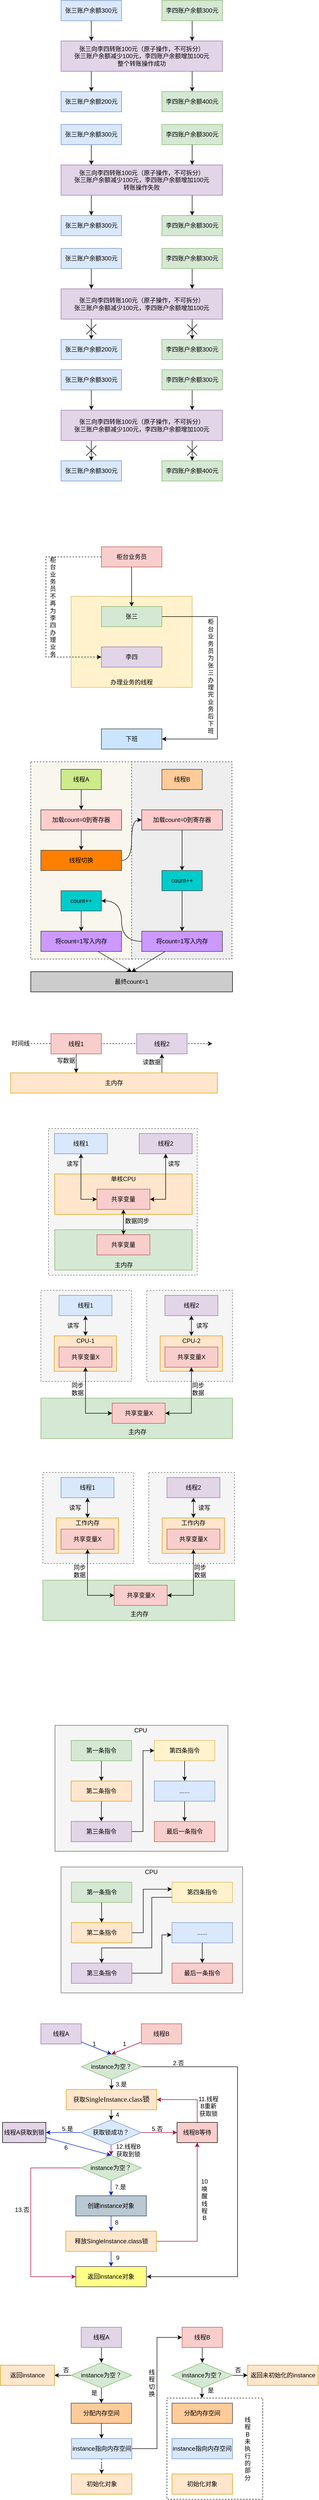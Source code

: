 <mxfile version="14.1.8" type="device"><diagram id="C5RBs43oDa-KdzZeNtuy" name="Page-1"><mxGraphModel dx="805" dy="462" grid="0" gridSize="10" guides="1" tooltips="1" connect="1" arrows="1" fold="1" page="1" pageScale="1" pageWidth="827" pageHeight="1169" math="0" shadow="0"><root><mxCell id="WIyWlLk6GJQsqaUBKTNV-0"/><mxCell id="WIyWlLk6GJQsqaUBKTNV-1" parent="WIyWlLk6GJQsqaUBKTNV-0"/><mxCell id="KxfGk2RzHu3ZtTkvNwi4-73" value="" style="rounded=0;whiteSpace=wrap;html=1;fillColor=#FFFFFF;dashed=1;" parent="WIyWlLk6GJQsqaUBKTNV-1" vertex="1"><mxGeometry x="410" y="4860" width="190" height="200" as="geometry"/></mxCell><mxCell id="JUQOhhbrDv-pu83EkBwS-116" value="" style="rounded=0;whiteSpace=wrap;html=1;fillColor=#f5f5f5;strokeColor=#666666;fontColor=#333333;" parent="WIyWlLk6GJQsqaUBKTNV-1" vertex="1"><mxGeometry x="188" y="3530" width="343" height="249" as="geometry"/></mxCell><mxCell id="JUQOhhbrDv-pu83EkBwS-78" value="" style="rounded=0;whiteSpace=wrap;html=1;dashed=1;fillColor=#f5f5f5;strokeColor=#666666;fontColor=#333333;" parent="WIyWlLk6GJQsqaUBKTNV-1" vertex="1"><mxGeometry x="370" y="2670" width="170" height="180" as="geometry"/></mxCell><mxCell id="JUQOhhbrDv-pu83EkBwS-27" value="" style="rounded=0;whiteSpace=wrap;html=1;dashed=1;fillColor=#f5f5f5;strokeColor=#666666;fontColor=#333333;" parent="WIyWlLk6GJQsqaUBKTNV-1" vertex="1"><mxGeometry x="175" y="2350" width="295" height="290" as="geometry"/></mxCell><mxCell id="JUQOhhbrDv-pu83EkBwS-9" value="" style="endArrow=classic;html=1;dashed=1;" parent="WIyWlLk6GJQsqaUBKTNV-1" edge="1"><mxGeometry width="50" height="50" relative="1" as="geometry"><mxPoint x="140" y="2182.27" as="sourcePoint"/><mxPoint x="500" y="2182.27" as="targetPoint"/></mxGeometry></mxCell><mxCell id="jYlbsbEyz1I6FJEL8E9--75" value="" style="rounded=0;whiteSpace=wrap;html=1;dashed=1;fillColor=#eeeeee;strokeColor=#36393d;" parent="WIyWlLk6GJQsqaUBKTNV-1" vertex="1"><mxGeometry x="339" y="1625" width="200" height="390" as="geometry"/></mxCell><mxCell id="jYlbsbEyz1I6FJEL8E9--74" value="" style="rounded=0;whiteSpace=wrap;html=1;dashed=1;fillColor=#f9f7ed;strokeColor=#36393d;" parent="WIyWlLk6GJQsqaUBKTNV-1" vertex="1"><mxGeometry x="140" y="1625" width="200" height="390" as="geometry"/></mxCell><mxCell id="jYlbsbEyz1I6FJEL8E9--45" value="" style="rounded=0;whiteSpace=wrap;html=1;fillColor=#fff2cc;strokeColor=#d6b656;" parent="WIyWlLk6GJQsqaUBKTNV-1" vertex="1"><mxGeometry x="220" y="1298" width="240" height="180" as="geometry"/></mxCell><mxCell id="jYlbsbEyz1I6FJEL8E9--5" style="edgeStyle=orthogonalEdgeStyle;rounded=0;orthogonalLoop=1;jettySize=auto;html=1;entryX=0.188;entryY=0;entryDx=0;entryDy=0;entryPerimeter=0;" parent="WIyWlLk6GJQsqaUBKTNV-1" source="jYlbsbEyz1I6FJEL8E9--0" target="jYlbsbEyz1I6FJEL8E9--2" edge="1"><mxGeometry relative="1" as="geometry"/></mxCell><mxCell id="jYlbsbEyz1I6FJEL8E9--0" value="张三账户余额300元" style="rounded=0;whiteSpace=wrap;html=1;fillColor=#dae8fc;strokeColor=#6c8ebf;" parent="WIyWlLk6GJQsqaUBKTNV-1" vertex="1"><mxGeometry x="200" y="120" width="120" height="40" as="geometry"/></mxCell><mxCell id="jYlbsbEyz1I6FJEL8E9--6" value="" style="edgeStyle=orthogonalEdgeStyle;rounded=0;orthogonalLoop=1;jettySize=auto;html=1;" parent="WIyWlLk6GJQsqaUBKTNV-1" source="jYlbsbEyz1I6FJEL8E9--1" target="jYlbsbEyz1I6FJEL8E9--2" edge="1"><mxGeometry relative="1" as="geometry"><Array as="points"><mxPoint x="460" y="200"/><mxPoint x="460" y="200"/></Array></mxGeometry></mxCell><mxCell id="jYlbsbEyz1I6FJEL8E9--1" value="李四账户余额300元" style="rounded=0;whiteSpace=wrap;html=1;fillColor=#d5e8d4;strokeColor=#82b366;" parent="WIyWlLk6GJQsqaUBKTNV-1" vertex="1"><mxGeometry x="400" y="120" width="120" height="40" as="geometry"/></mxCell><mxCell id="jYlbsbEyz1I6FJEL8E9--7" style="edgeStyle=orthogonalEdgeStyle;rounded=0;orthogonalLoop=1;jettySize=auto;html=1;entryX=0.5;entryY=0;entryDx=0;entryDy=0;" parent="WIyWlLk6GJQsqaUBKTNV-1" source="jYlbsbEyz1I6FJEL8E9--2" target="jYlbsbEyz1I6FJEL8E9--3" edge="1"><mxGeometry relative="1" as="geometry"><Array as="points"><mxPoint x="260" y="270"/><mxPoint x="260" y="270"/></Array></mxGeometry></mxCell><mxCell id="jYlbsbEyz1I6FJEL8E9--8" style="edgeStyle=orthogonalEdgeStyle;rounded=0;orthogonalLoop=1;jettySize=auto;html=1;entryX=0.5;entryY=0;entryDx=0;entryDy=0;" parent="WIyWlLk6GJQsqaUBKTNV-1" source="jYlbsbEyz1I6FJEL8E9--2" target="jYlbsbEyz1I6FJEL8E9--4" edge="1"><mxGeometry relative="1" as="geometry"><Array as="points"><mxPoint x="460" y="270"/><mxPoint x="460" y="270"/></Array></mxGeometry></mxCell><mxCell id="jYlbsbEyz1I6FJEL8E9--2" value="张三向李四转账100元（原子操作，不可拆分）&lt;br&gt;张三账户余额减少100元，李四账户余额增加100元&lt;br&gt;整个转账操作成功" style="rounded=0;whiteSpace=wrap;html=1;fillColor=#e1d5e7;strokeColor=#9673a6;" parent="WIyWlLk6GJQsqaUBKTNV-1" vertex="1"><mxGeometry x="200" y="200" width="320" height="60" as="geometry"/></mxCell><mxCell id="jYlbsbEyz1I6FJEL8E9--3" value="张三账户余额200元" style="rounded=0;whiteSpace=wrap;html=1;fillColor=#dae8fc;strokeColor=#6c8ebf;" parent="WIyWlLk6GJQsqaUBKTNV-1" vertex="1"><mxGeometry x="200" y="300" width="120" height="40" as="geometry"/></mxCell><mxCell id="jYlbsbEyz1I6FJEL8E9--4" value="李四账户余额400元" style="rounded=0;whiteSpace=wrap;html=1;fillColor=#d5e8d4;strokeColor=#82b366;" parent="WIyWlLk6GJQsqaUBKTNV-1" vertex="1"><mxGeometry x="400" y="300" width="120" height="40" as="geometry"/></mxCell><mxCell id="jYlbsbEyz1I6FJEL8E9--9" style="edgeStyle=orthogonalEdgeStyle;rounded=0;orthogonalLoop=1;jettySize=auto;html=1;entryX=0.188;entryY=0;entryDx=0;entryDy=0;entryPerimeter=0;" parent="WIyWlLk6GJQsqaUBKTNV-1" source="jYlbsbEyz1I6FJEL8E9--10" target="jYlbsbEyz1I6FJEL8E9--15" edge="1"><mxGeometry relative="1" as="geometry"/></mxCell><mxCell id="jYlbsbEyz1I6FJEL8E9--10" value="张三账户余额300元" style="rounded=0;whiteSpace=wrap;html=1;fillColor=#dae8fc;strokeColor=#6c8ebf;" parent="WIyWlLk6GJQsqaUBKTNV-1" vertex="1"><mxGeometry x="200" y="365" width="120" height="40" as="geometry"/></mxCell><mxCell id="jYlbsbEyz1I6FJEL8E9--11" value="" style="edgeStyle=orthogonalEdgeStyle;rounded=0;orthogonalLoop=1;jettySize=auto;html=1;" parent="WIyWlLk6GJQsqaUBKTNV-1" source="jYlbsbEyz1I6FJEL8E9--12" target="jYlbsbEyz1I6FJEL8E9--15" edge="1"><mxGeometry relative="1" as="geometry"><Array as="points"><mxPoint x="460" y="445"/><mxPoint x="460" y="445"/></Array></mxGeometry></mxCell><mxCell id="jYlbsbEyz1I6FJEL8E9--12" value="李四账户余额300元" style="rounded=0;whiteSpace=wrap;html=1;fillColor=#d5e8d4;strokeColor=#82b366;" parent="WIyWlLk6GJQsqaUBKTNV-1" vertex="1"><mxGeometry x="400" y="365" width="120" height="40" as="geometry"/></mxCell><mxCell id="jYlbsbEyz1I6FJEL8E9--13" style="edgeStyle=orthogonalEdgeStyle;rounded=0;orthogonalLoop=1;jettySize=auto;html=1;entryX=0.5;entryY=0;entryDx=0;entryDy=0;" parent="WIyWlLk6GJQsqaUBKTNV-1" source="jYlbsbEyz1I6FJEL8E9--15" target="jYlbsbEyz1I6FJEL8E9--16" edge="1"><mxGeometry relative="1" as="geometry"><Array as="points"><mxPoint x="260" y="515"/><mxPoint x="260" y="515"/></Array></mxGeometry></mxCell><mxCell id="jYlbsbEyz1I6FJEL8E9--14" style="edgeStyle=orthogonalEdgeStyle;rounded=0;orthogonalLoop=1;jettySize=auto;html=1;entryX=0.5;entryY=0;entryDx=0;entryDy=0;" parent="WIyWlLk6GJQsqaUBKTNV-1" source="jYlbsbEyz1I6FJEL8E9--15" target="jYlbsbEyz1I6FJEL8E9--17" edge="1"><mxGeometry relative="1" as="geometry"><Array as="points"><mxPoint x="460" y="515"/><mxPoint x="460" y="515"/></Array></mxGeometry></mxCell><mxCell id="jYlbsbEyz1I6FJEL8E9--15" value="张三向李四转账100元（原子操作，不可拆分）&lt;br&gt;张三账户余额减少100元，李四账户余额增加100元&lt;br&gt;转账操作失败" style="rounded=0;whiteSpace=wrap;html=1;fillColor=#e1d5e7;strokeColor=#9673a6;" parent="WIyWlLk6GJQsqaUBKTNV-1" vertex="1"><mxGeometry x="200" y="445" width="320" height="60" as="geometry"/></mxCell><mxCell id="jYlbsbEyz1I6FJEL8E9--16" value="张三账户余额300元" style="rounded=0;whiteSpace=wrap;html=1;fillColor=#dae8fc;strokeColor=#6c8ebf;" parent="WIyWlLk6GJQsqaUBKTNV-1" vertex="1"><mxGeometry x="200" y="545" width="120" height="40" as="geometry"/></mxCell><mxCell id="jYlbsbEyz1I6FJEL8E9--17" value="李四账户余额300元" style="rounded=0;whiteSpace=wrap;html=1;fillColor=#d5e8d4;strokeColor=#82b366;" parent="WIyWlLk6GJQsqaUBKTNV-1" vertex="1"><mxGeometry x="400" y="545" width="120" height="40" as="geometry"/></mxCell><mxCell id="jYlbsbEyz1I6FJEL8E9--18" style="edgeStyle=orthogonalEdgeStyle;rounded=0;orthogonalLoop=1;jettySize=auto;html=1;entryX=0.188;entryY=0;entryDx=0;entryDy=0;entryPerimeter=0;" parent="WIyWlLk6GJQsqaUBKTNV-1" source="jYlbsbEyz1I6FJEL8E9--19" target="jYlbsbEyz1I6FJEL8E9--24" edge="1"><mxGeometry relative="1" as="geometry"/></mxCell><mxCell id="jYlbsbEyz1I6FJEL8E9--19" value="张三账户余额300元" style="rounded=0;whiteSpace=wrap;html=1;fillColor=#dae8fc;strokeColor=#6c8ebf;" parent="WIyWlLk6GJQsqaUBKTNV-1" vertex="1"><mxGeometry x="200" y="610" width="120" height="40" as="geometry"/></mxCell><mxCell id="jYlbsbEyz1I6FJEL8E9--20" value="" style="edgeStyle=orthogonalEdgeStyle;rounded=0;orthogonalLoop=1;jettySize=auto;html=1;" parent="WIyWlLk6GJQsqaUBKTNV-1" source="jYlbsbEyz1I6FJEL8E9--21" target="jYlbsbEyz1I6FJEL8E9--24" edge="1"><mxGeometry relative="1" as="geometry"><Array as="points"><mxPoint x="460" y="690"/><mxPoint x="460" y="690"/></Array></mxGeometry></mxCell><mxCell id="jYlbsbEyz1I6FJEL8E9--21" value="李四账户余额300元" style="rounded=0;whiteSpace=wrap;html=1;fillColor=#d5e8d4;strokeColor=#82b366;" parent="WIyWlLk6GJQsqaUBKTNV-1" vertex="1"><mxGeometry x="400" y="610" width="120" height="40" as="geometry"/></mxCell><mxCell id="jYlbsbEyz1I6FJEL8E9--22" style="edgeStyle=orthogonalEdgeStyle;rounded=0;orthogonalLoop=1;jettySize=auto;html=1;entryX=0.5;entryY=0;entryDx=0;entryDy=0;" parent="WIyWlLk6GJQsqaUBKTNV-1" source="jYlbsbEyz1I6FJEL8E9--24" target="jYlbsbEyz1I6FJEL8E9--25" edge="1"><mxGeometry relative="1" as="geometry"><Array as="points"><mxPoint x="260" y="760"/><mxPoint x="260" y="760"/></Array></mxGeometry></mxCell><mxCell id="jYlbsbEyz1I6FJEL8E9--23" style="edgeStyle=orthogonalEdgeStyle;rounded=0;orthogonalLoop=1;jettySize=auto;html=1;entryX=0.5;entryY=0;entryDx=0;entryDy=0;" parent="WIyWlLk6GJQsqaUBKTNV-1" source="jYlbsbEyz1I6FJEL8E9--24" target="jYlbsbEyz1I6FJEL8E9--26" edge="1"><mxGeometry relative="1" as="geometry"><Array as="points"><mxPoint x="460" y="760"/><mxPoint x="460" y="760"/></Array></mxGeometry></mxCell><mxCell id="jYlbsbEyz1I6FJEL8E9--24" value="张三向李四转账100元（原子操作，不可拆分）&lt;br&gt;张三账户余额减少100元，李四账户余额增加100元" style="rounded=0;whiteSpace=wrap;html=1;fillColor=#e1d5e7;strokeColor=#9673a6;" parent="WIyWlLk6GJQsqaUBKTNV-1" vertex="1"><mxGeometry x="200" y="690" width="320" height="60" as="geometry"/></mxCell><mxCell id="jYlbsbEyz1I6FJEL8E9--25" value="张三账户余额200元" style="rounded=0;whiteSpace=wrap;html=1;fillColor=#dae8fc;strokeColor=#6c8ebf;" parent="WIyWlLk6GJQsqaUBKTNV-1" vertex="1"><mxGeometry x="200" y="790" width="120" height="40" as="geometry"/></mxCell><mxCell id="jYlbsbEyz1I6FJEL8E9--26" value="李四账户余额300元" style="rounded=0;whiteSpace=wrap;html=1;fillColor=#d5e8d4;strokeColor=#82b366;" parent="WIyWlLk6GJQsqaUBKTNV-1" vertex="1"><mxGeometry x="400" y="790" width="120" height="40" as="geometry"/></mxCell><mxCell id="jYlbsbEyz1I6FJEL8E9--27" value="" style="endArrow=none;html=1;" parent="WIyWlLk6GJQsqaUBKTNV-1" edge="1"><mxGeometry width="50" height="50" relative="1" as="geometry"><mxPoint x="250" y="780" as="sourcePoint"/><mxPoint x="270" y="760" as="targetPoint"/></mxGeometry></mxCell><mxCell id="jYlbsbEyz1I6FJEL8E9--28" value="" style="endArrow=none;html=1;" parent="WIyWlLk6GJQsqaUBKTNV-1" edge="1"><mxGeometry width="50" height="50" relative="1" as="geometry"><mxPoint x="270" y="780" as="sourcePoint"/><mxPoint x="250" y="760" as="targetPoint"/></mxGeometry></mxCell><mxCell id="jYlbsbEyz1I6FJEL8E9--29" value="" style="endArrow=none;html=1;" parent="WIyWlLk6GJQsqaUBKTNV-1" edge="1"><mxGeometry width="50" height="50" relative="1" as="geometry"><mxPoint x="450" y="780" as="sourcePoint"/><mxPoint x="470" y="760" as="targetPoint"/></mxGeometry></mxCell><mxCell id="jYlbsbEyz1I6FJEL8E9--30" value="" style="endArrow=none;html=1;" parent="WIyWlLk6GJQsqaUBKTNV-1" edge="1"><mxGeometry width="50" height="50" relative="1" as="geometry"><mxPoint x="470" y="780" as="sourcePoint"/><mxPoint x="450" y="760" as="targetPoint"/></mxGeometry></mxCell><mxCell id="jYlbsbEyz1I6FJEL8E9--31" style="edgeStyle=orthogonalEdgeStyle;rounded=0;orthogonalLoop=1;jettySize=auto;html=1;entryX=0.188;entryY=0;entryDx=0;entryDy=0;entryPerimeter=0;" parent="WIyWlLk6GJQsqaUBKTNV-1" source="jYlbsbEyz1I6FJEL8E9--32" target="jYlbsbEyz1I6FJEL8E9--37" edge="1"><mxGeometry relative="1" as="geometry"/></mxCell><mxCell id="jYlbsbEyz1I6FJEL8E9--32" value="张三账户余额300元" style="rounded=0;whiteSpace=wrap;html=1;fillColor=#dae8fc;strokeColor=#6c8ebf;" parent="WIyWlLk6GJQsqaUBKTNV-1" vertex="1"><mxGeometry x="200" y="850" width="120" height="40" as="geometry"/></mxCell><mxCell id="jYlbsbEyz1I6FJEL8E9--33" value="" style="edgeStyle=orthogonalEdgeStyle;rounded=0;orthogonalLoop=1;jettySize=auto;html=1;" parent="WIyWlLk6GJQsqaUBKTNV-1" source="jYlbsbEyz1I6FJEL8E9--34" target="jYlbsbEyz1I6FJEL8E9--37" edge="1"><mxGeometry relative="1" as="geometry"><Array as="points"><mxPoint x="460" y="930"/><mxPoint x="460" y="930"/></Array></mxGeometry></mxCell><mxCell id="jYlbsbEyz1I6FJEL8E9--34" value="李四账户余额300元" style="rounded=0;whiteSpace=wrap;html=1;fillColor=#d5e8d4;strokeColor=#82b366;" parent="WIyWlLk6GJQsqaUBKTNV-1" vertex="1"><mxGeometry x="400" y="850" width="120" height="40" as="geometry"/></mxCell><mxCell id="jYlbsbEyz1I6FJEL8E9--35" style="edgeStyle=orthogonalEdgeStyle;rounded=0;orthogonalLoop=1;jettySize=auto;html=1;entryX=0.5;entryY=0;entryDx=0;entryDy=0;" parent="WIyWlLk6GJQsqaUBKTNV-1" source="jYlbsbEyz1I6FJEL8E9--37" target="jYlbsbEyz1I6FJEL8E9--38" edge="1"><mxGeometry relative="1" as="geometry"><Array as="points"><mxPoint x="260" y="1000"/><mxPoint x="260" y="1000"/></Array></mxGeometry></mxCell><mxCell id="jYlbsbEyz1I6FJEL8E9--36" style="edgeStyle=orthogonalEdgeStyle;rounded=0;orthogonalLoop=1;jettySize=auto;html=1;entryX=0.5;entryY=0;entryDx=0;entryDy=0;" parent="WIyWlLk6GJQsqaUBKTNV-1" source="jYlbsbEyz1I6FJEL8E9--37" target="jYlbsbEyz1I6FJEL8E9--39" edge="1"><mxGeometry relative="1" as="geometry"><Array as="points"><mxPoint x="460" y="1000"/><mxPoint x="460" y="1000"/></Array></mxGeometry></mxCell><mxCell id="jYlbsbEyz1I6FJEL8E9--37" value="张三向李四转账100元（原子操作，不可拆分）&lt;br&gt;张三账户余额减少100元，李四账户余额增加100元" style="rounded=0;whiteSpace=wrap;html=1;fillColor=#e1d5e7;strokeColor=#9673a6;" parent="WIyWlLk6GJQsqaUBKTNV-1" vertex="1"><mxGeometry x="200" y="930" width="320" height="60" as="geometry"/></mxCell><mxCell id="jYlbsbEyz1I6FJEL8E9--38" value="张三账户余额300元" style="rounded=0;whiteSpace=wrap;html=1;fillColor=#dae8fc;strokeColor=#6c8ebf;" parent="WIyWlLk6GJQsqaUBKTNV-1" vertex="1"><mxGeometry x="200" y="1030" width="120" height="40" as="geometry"/></mxCell><mxCell id="jYlbsbEyz1I6FJEL8E9--39" value="李四账户余额400元" style="rounded=0;whiteSpace=wrap;html=1;fillColor=#d5e8d4;strokeColor=#82b366;" parent="WIyWlLk6GJQsqaUBKTNV-1" vertex="1"><mxGeometry x="400" y="1030" width="120" height="40" as="geometry"/></mxCell><mxCell id="jYlbsbEyz1I6FJEL8E9--40" value="" style="endArrow=none;html=1;" parent="WIyWlLk6GJQsqaUBKTNV-1" edge="1"><mxGeometry width="50" height="50" relative="1" as="geometry"><mxPoint x="250" y="1020" as="sourcePoint"/><mxPoint x="270" y="1000" as="targetPoint"/></mxGeometry></mxCell><mxCell id="jYlbsbEyz1I6FJEL8E9--41" value="" style="endArrow=none;html=1;" parent="WIyWlLk6GJQsqaUBKTNV-1" edge="1"><mxGeometry width="50" height="50" relative="1" as="geometry"><mxPoint x="270" y="1020" as="sourcePoint"/><mxPoint x="250" y="1000" as="targetPoint"/></mxGeometry></mxCell><mxCell id="jYlbsbEyz1I6FJEL8E9--42" value="" style="endArrow=none;html=1;" parent="WIyWlLk6GJQsqaUBKTNV-1" edge="1"><mxGeometry width="50" height="50" relative="1" as="geometry"><mxPoint x="450" y="1020" as="sourcePoint"/><mxPoint x="470" y="1000" as="targetPoint"/></mxGeometry></mxCell><mxCell id="jYlbsbEyz1I6FJEL8E9--43" value="" style="endArrow=none;html=1;" parent="WIyWlLk6GJQsqaUBKTNV-1" edge="1"><mxGeometry width="50" height="50" relative="1" as="geometry"><mxPoint x="470" y="1020" as="sourcePoint"/><mxPoint x="450" y="1000" as="targetPoint"/></mxGeometry></mxCell><mxCell id="jYlbsbEyz1I6FJEL8E9--49" style="edgeStyle=orthogonalEdgeStyle;rounded=0;orthogonalLoop=1;jettySize=auto;html=1;entryX=0.5;entryY=0;entryDx=0;entryDy=0;" parent="WIyWlLk6GJQsqaUBKTNV-1" source="jYlbsbEyz1I6FJEL8E9--44" target="jYlbsbEyz1I6FJEL8E9--46" edge="1"><mxGeometry relative="1" as="geometry"/></mxCell><mxCell id="jYlbsbEyz1I6FJEL8E9--50" style="edgeStyle=orthogonalEdgeStyle;rounded=0;orthogonalLoop=1;jettySize=auto;html=1;dashed=1;" parent="WIyWlLk6GJQsqaUBKTNV-1" source="jYlbsbEyz1I6FJEL8E9--44" target="jYlbsbEyz1I6FJEL8E9--47" edge="1"><mxGeometry relative="1" as="geometry"><Array as="points"><mxPoint x="170" y="1220"/><mxPoint x="170" y="1418"/></Array></mxGeometry></mxCell><mxCell id="jYlbsbEyz1I6FJEL8E9--44" value="柜台业务员" style="rounded=0;whiteSpace=wrap;html=1;fillColor=#f8cecc;strokeColor=#b85450;" parent="WIyWlLk6GJQsqaUBKTNV-1" vertex="1"><mxGeometry x="280" y="1200" width="120" height="40" as="geometry"/></mxCell><mxCell id="jYlbsbEyz1I6FJEL8E9--52" style="edgeStyle=orthogonalEdgeStyle;rounded=0;orthogonalLoop=1;jettySize=auto;html=1;entryX=1;entryY=0.5;entryDx=0;entryDy=0;" parent="WIyWlLk6GJQsqaUBKTNV-1" source="jYlbsbEyz1I6FJEL8E9--46" target="jYlbsbEyz1I6FJEL8E9--51" edge="1"><mxGeometry relative="1" as="geometry"><Array as="points"><mxPoint x="510" y="1338"/><mxPoint x="510" y="1580"/></Array></mxGeometry></mxCell><mxCell id="jYlbsbEyz1I6FJEL8E9--46" value="张三" style="rounded=0;whiteSpace=wrap;html=1;fillColor=#d5e8d4;strokeColor=#82b366;" parent="WIyWlLk6GJQsqaUBKTNV-1" vertex="1"><mxGeometry x="280" y="1318" width="120" height="40" as="geometry"/></mxCell><mxCell id="jYlbsbEyz1I6FJEL8E9--47" value="李四" style="rounded=0;whiteSpace=wrap;html=1;fillColor=#e1d5e7;strokeColor=#9673a6;" parent="WIyWlLk6GJQsqaUBKTNV-1" vertex="1"><mxGeometry x="280" y="1398" width="120" height="40" as="geometry"/></mxCell><mxCell id="jYlbsbEyz1I6FJEL8E9--48" value="办理业务的线程" style="text;html=1;strokeColor=none;fillColor=none;align=center;verticalAlign=middle;whiteSpace=wrap;rounded=0;" parent="WIyWlLk6GJQsqaUBKTNV-1" vertex="1"><mxGeometry x="295" y="1458" width="90" height="20" as="geometry"/></mxCell><mxCell id="jYlbsbEyz1I6FJEL8E9--51" value="下班" style="rounded=0;whiteSpace=wrap;html=1;fillColor=#cce5ff;strokeColor=#36393d;" parent="WIyWlLk6GJQsqaUBKTNV-1" vertex="1"><mxGeometry x="280" y="1560" width="120" height="40" as="geometry"/></mxCell><mxCell id="jYlbsbEyz1I6FJEL8E9--53" value="柜台业务员不再为李四办理业务" style="text;html=1;strokeColor=none;fillColor=none;align=center;verticalAlign=middle;whiteSpace=wrap;rounded=0;" parent="WIyWlLk6GJQsqaUBKTNV-1" vertex="1"><mxGeometry x="174" y="1244" width="20" height="150" as="geometry"/></mxCell><mxCell id="jYlbsbEyz1I6FJEL8E9--54" value="柜台业务员为张三办理完业务后下班" style="text;html=1;strokeColor=none;fillColor=none;align=center;verticalAlign=middle;whiteSpace=wrap;rounded=0;" parent="WIyWlLk6GJQsqaUBKTNV-1" vertex="1"><mxGeometry x="487" y="1381" width="20" height="150" as="geometry"/></mxCell><mxCell id="jYlbsbEyz1I6FJEL8E9--65" style="rounded=0;orthogonalLoop=1;jettySize=auto;html=1;entryX=0.5;entryY=0;entryDx=0;entryDy=0;" parent="WIyWlLk6GJQsqaUBKTNV-1" source="jYlbsbEyz1I6FJEL8E9--55" target="jYlbsbEyz1I6FJEL8E9--57" edge="1"><mxGeometry relative="1" as="geometry"/></mxCell><mxCell id="jYlbsbEyz1I6FJEL8E9--55" value="线程A" style="rounded=0;whiteSpace=wrap;html=1;fillColor=#cdeb8b;strokeColor=#36393d;" parent="WIyWlLk6GJQsqaUBKTNV-1" vertex="1"><mxGeometry x="200" y="1640" width="80" height="40" as="geometry"/></mxCell><mxCell id="jYlbsbEyz1I6FJEL8E9--56" value="线程B" style="rounded=0;whiteSpace=wrap;html=1;fillColor=#ffcc99;strokeColor=#36393d;" parent="WIyWlLk6GJQsqaUBKTNV-1" vertex="1"><mxGeometry x="400" y="1640" width="80" height="40" as="geometry"/></mxCell><mxCell id="jYlbsbEyz1I6FJEL8E9--66" style="edgeStyle=none;rounded=0;orthogonalLoop=1;jettySize=auto;html=1;entryX=0.5;entryY=0;entryDx=0;entryDy=0;" parent="WIyWlLk6GJQsqaUBKTNV-1" source="jYlbsbEyz1I6FJEL8E9--57" target="jYlbsbEyz1I6FJEL8E9--59" edge="1"><mxGeometry relative="1" as="geometry"/></mxCell><mxCell id="jYlbsbEyz1I6FJEL8E9--57" value="加载count=0到寄存器" style="rounded=0;whiteSpace=wrap;html=1;fillColor=#ffcccc;strokeColor=#36393d;" parent="WIyWlLk6GJQsqaUBKTNV-1" vertex="1"><mxGeometry x="160" y="1720" width="160" height="40" as="geometry"/></mxCell><mxCell id="jYlbsbEyz1I6FJEL8E9--69" style="edgeStyle=orthogonalEdgeStyle;curved=1;rounded=0;orthogonalLoop=1;jettySize=auto;html=1;" parent="WIyWlLk6GJQsqaUBKTNV-1" source="jYlbsbEyz1I6FJEL8E9--58" target="jYlbsbEyz1I6FJEL8E9--63" edge="1"><mxGeometry relative="1" as="geometry"/></mxCell><mxCell id="jYlbsbEyz1I6FJEL8E9--58" value="加载count=0到寄存器" style="rounded=0;whiteSpace=wrap;html=1;fillColor=#ffcccc;strokeColor=#36393d;" parent="WIyWlLk6GJQsqaUBKTNV-1" vertex="1"><mxGeometry x="360" y="1720" width="160" height="40" as="geometry"/></mxCell><mxCell id="jYlbsbEyz1I6FJEL8E9--68" style="edgeStyle=orthogonalEdgeStyle;rounded=0;orthogonalLoop=1;jettySize=auto;html=1;entryX=0;entryY=0.5;entryDx=0;entryDy=0;exitX=1;exitY=0.5;exitDx=0;exitDy=0;curved=1;" parent="WIyWlLk6GJQsqaUBKTNV-1" source="jYlbsbEyz1I6FJEL8E9--59" target="jYlbsbEyz1I6FJEL8E9--58" edge="1"><mxGeometry relative="1" as="geometry"/></mxCell><mxCell id="jYlbsbEyz1I6FJEL8E9--59" value="线程切换" style="rounded=0;whiteSpace=wrap;html=1;strokeColor=#36393d;fillColor=#FF8000;" parent="WIyWlLk6GJQsqaUBKTNV-1" vertex="1"><mxGeometry x="160" y="1800" width="160" height="40" as="geometry"/></mxCell><mxCell id="jYlbsbEyz1I6FJEL8E9--67" style="edgeStyle=none;rounded=0;orthogonalLoop=1;jettySize=auto;html=1;exitX=0.5;exitY=1;exitDx=0;exitDy=0;entryX=0.5;entryY=0;entryDx=0;entryDy=0;" parent="WIyWlLk6GJQsqaUBKTNV-1" source="jYlbsbEyz1I6FJEL8E9--60" target="jYlbsbEyz1I6FJEL8E9--61" edge="1"><mxGeometry relative="1" as="geometry"/></mxCell><mxCell id="jYlbsbEyz1I6FJEL8E9--60" value="count++" style="rounded=0;whiteSpace=wrap;html=1;strokeColor=#36393d;fillColor=#00CCCC;" parent="WIyWlLk6GJQsqaUBKTNV-1" vertex="1"><mxGeometry x="200" y="1880" width="80" height="40" as="geometry"/></mxCell><mxCell id="jYlbsbEyz1I6FJEL8E9--72" style="rounded=0;orthogonalLoop=1;jettySize=auto;html=1;entryX=0.5;entryY=0;entryDx=0;entryDy=0;" parent="WIyWlLk6GJQsqaUBKTNV-1" source="jYlbsbEyz1I6FJEL8E9--61" target="jYlbsbEyz1I6FJEL8E9--64" edge="1"><mxGeometry relative="1" as="geometry"/></mxCell><mxCell id="jYlbsbEyz1I6FJEL8E9--61" value="将count=1写入内存" style="rounded=0;whiteSpace=wrap;html=1;strokeColor=#36393d;fillColor=#CC99FF;" parent="WIyWlLk6GJQsqaUBKTNV-1" vertex="1"><mxGeometry x="160" y="1960" width="160" height="40" as="geometry"/></mxCell><mxCell id="jYlbsbEyz1I6FJEL8E9--71" style="edgeStyle=orthogonalEdgeStyle;curved=1;rounded=0;orthogonalLoop=1;jettySize=auto;html=1;entryX=1;entryY=0.5;entryDx=0;entryDy=0;" parent="WIyWlLk6GJQsqaUBKTNV-1" source="jYlbsbEyz1I6FJEL8E9--62" target="jYlbsbEyz1I6FJEL8E9--60" edge="1"><mxGeometry relative="1" as="geometry"/></mxCell><mxCell id="jYlbsbEyz1I6FJEL8E9--73" style="edgeStyle=none;rounded=0;orthogonalLoop=1;jettySize=auto;html=1;entryX=0.5;entryY=0;entryDx=0;entryDy=0;" parent="WIyWlLk6GJQsqaUBKTNV-1" source="jYlbsbEyz1I6FJEL8E9--62" target="jYlbsbEyz1I6FJEL8E9--64" edge="1"><mxGeometry relative="1" as="geometry"/></mxCell><mxCell id="jYlbsbEyz1I6FJEL8E9--62" value="将count=1写入内存" style="rounded=0;whiteSpace=wrap;html=1;strokeColor=#36393d;fillColor=#CC99FF;" parent="WIyWlLk6GJQsqaUBKTNV-1" vertex="1"><mxGeometry x="360" y="1960" width="160" height="40" as="geometry"/></mxCell><mxCell id="jYlbsbEyz1I6FJEL8E9--70" style="edgeStyle=orthogonalEdgeStyle;curved=1;rounded=0;orthogonalLoop=1;jettySize=auto;html=1;entryX=0.5;entryY=0;entryDx=0;entryDy=0;" parent="WIyWlLk6GJQsqaUBKTNV-1" source="jYlbsbEyz1I6FJEL8E9--63" target="jYlbsbEyz1I6FJEL8E9--62" edge="1"><mxGeometry relative="1" as="geometry"/></mxCell><mxCell id="jYlbsbEyz1I6FJEL8E9--63" value="count++" style="rounded=0;whiteSpace=wrap;html=1;strokeColor=#36393d;fillColor=#00CCCC;" parent="WIyWlLk6GJQsqaUBKTNV-1" vertex="1"><mxGeometry x="400" y="1840" width="80" height="40" as="geometry"/></mxCell><mxCell id="jYlbsbEyz1I6FJEL8E9--64" value="最终count=1" style="rounded=0;whiteSpace=wrap;html=1;fillColor=#CCCCCC;" parent="WIyWlLk6GJQsqaUBKTNV-1" vertex="1"><mxGeometry x="140" y="2040" width="400" height="40" as="geometry"/></mxCell><mxCell id="JUQOhhbrDv-pu83EkBwS-0" value="主内存" style="rounded=0;whiteSpace=wrap;html=1;fillColor=#ffe6cc;strokeColor=#d79b00;" parent="WIyWlLk6GJQsqaUBKTNV-1" vertex="1"><mxGeometry x="100" y="2240" width="410" height="40" as="geometry"/></mxCell><mxCell id="JUQOhhbrDv-pu83EkBwS-6" style="edgeStyle=orthogonalEdgeStyle;rounded=0;orthogonalLoop=1;jettySize=auto;html=1;entryX=0.5;entryY=0;entryDx=0;entryDy=0;" parent="WIyWlLk6GJQsqaUBKTNV-1" source="JUQOhhbrDv-pu83EkBwS-1" edge="1"><mxGeometry relative="1" as="geometry"><mxPoint x="230" y="2240" as="targetPoint"/></mxGeometry></mxCell><mxCell id="JUQOhhbrDv-pu83EkBwS-1" value="线程1" style="rounded=0;whiteSpace=wrap;html=1;fillColor=#f8cecc;strokeColor=#b85450;" parent="WIyWlLk6GJQsqaUBKTNV-1" vertex="1"><mxGeometry x="180" y="2162.56" width="100" height="40" as="geometry"/></mxCell><mxCell id="JUQOhhbrDv-pu83EkBwS-7" style="edgeStyle=orthogonalEdgeStyle;rounded=0;orthogonalLoop=1;jettySize=auto;html=1;entryX=0.5;entryY=1;entryDx=0;entryDy=0;" parent="WIyWlLk6GJQsqaUBKTNV-1" target="JUQOhhbrDv-pu83EkBwS-8" edge="1"><mxGeometry relative="1" as="geometry"><mxPoint x="400" y="2240" as="targetPoint"/><mxPoint x="400" y="2239" as="sourcePoint"/><Array as="points"><mxPoint x="400" y="2220"/></Array></mxGeometry></mxCell><mxCell id="JUQOhhbrDv-pu83EkBwS-8" value="线程2" style="rounded=0;whiteSpace=wrap;html=1;fillColor=#e1d5e7;strokeColor=#9673a6;" parent="WIyWlLk6GJQsqaUBKTNV-1" vertex="1"><mxGeometry x="350" y="2162.56" width="100" height="40" as="geometry"/></mxCell><mxCell id="JUQOhhbrDv-pu83EkBwS-10" value="时间线" style="text;html=1;strokeColor=none;fillColor=none;align=center;verticalAlign=middle;whiteSpace=wrap;rounded=0;" parent="WIyWlLk6GJQsqaUBKTNV-1" vertex="1"><mxGeometry x="100" y="2171.56" width="40" height="20" as="geometry"/></mxCell><mxCell id="JUQOhhbrDv-pu83EkBwS-11" value="写数据" style="text;html=1;strokeColor=none;fillColor=none;align=center;verticalAlign=middle;whiteSpace=wrap;rounded=0;" parent="WIyWlLk6GJQsqaUBKTNV-1" vertex="1"><mxGeometry x="190" y="2207" width="40" height="17.44" as="geometry"/></mxCell><mxCell id="JUQOhhbrDv-pu83EkBwS-12" value="读数据" style="text;html=1;strokeColor=none;fillColor=none;align=center;verticalAlign=middle;whiteSpace=wrap;rounded=0;" parent="WIyWlLk6GJQsqaUBKTNV-1" vertex="1"><mxGeometry x="360" y="2210" width="40" height="17.44" as="geometry"/></mxCell><mxCell id="JUQOhhbrDv-pu83EkBwS-14" value="线程1" style="rounded=0;whiteSpace=wrap;html=1;fillColor=#dae8fc;strokeColor=#6c8ebf;" parent="WIyWlLk6GJQsqaUBKTNV-1" vertex="1"><mxGeometry x="187" y="2360" width="105" height="40" as="geometry"/></mxCell><mxCell id="JUQOhhbrDv-pu83EkBwS-15" value="线程2" style="rounded=0;whiteSpace=wrap;html=1;fillColor=#e1d5e7;strokeColor=#9673a6;" parent="WIyWlLk6GJQsqaUBKTNV-1" vertex="1"><mxGeometry x="355" y="2360" width="105" height="40" as="geometry"/></mxCell><mxCell id="JUQOhhbrDv-pu83EkBwS-16" value="" style="rounded=0;whiteSpace=wrap;html=1;fillColor=#ffe6cc;strokeColor=#d79b00;" parent="WIyWlLk6GJQsqaUBKTNV-1" vertex="1"><mxGeometry x="187.5" y="2440" width="272.5" height="80" as="geometry"/></mxCell><mxCell id="JUQOhhbrDv-pu83EkBwS-17" value="单核CPU" style="text;html=1;strokeColor=none;fillColor=none;align=center;verticalAlign=middle;whiteSpace=wrap;rounded=0;" parent="WIyWlLk6GJQsqaUBKTNV-1" vertex="1"><mxGeometry x="288.25" y="2440" width="71" height="20" as="geometry"/></mxCell><mxCell id="JUQOhhbrDv-pu83EkBwS-18" value="共享变量" style="rounded=0;whiteSpace=wrap;html=1;fillColor=#f8cecc;strokeColor=#b85450;" parent="WIyWlLk6GJQsqaUBKTNV-1" vertex="1"><mxGeometry x="271.25" y="2470" width="105" height="40" as="geometry"/></mxCell><mxCell id="JUQOhhbrDv-pu83EkBwS-19" value="" style="rounded=0;whiteSpace=wrap;html=1;fillColor=#d5e8d4;strokeColor=#82b366;" parent="WIyWlLk6GJQsqaUBKTNV-1" vertex="1"><mxGeometry x="187.5" y="2550" width="272.5" height="80" as="geometry"/></mxCell><mxCell id="JUQOhhbrDv-pu83EkBwS-20" value="主内存" style="text;html=1;strokeColor=none;fillColor=none;align=center;verticalAlign=middle;whiteSpace=wrap;rounded=0;" parent="WIyWlLk6GJQsqaUBKTNV-1" vertex="1"><mxGeometry x="289" y="2610" width="71" height="20" as="geometry"/></mxCell><mxCell id="JUQOhhbrDv-pu83EkBwS-21" value="共享变量" style="rounded=0;whiteSpace=wrap;html=1;fillColor=#f8cecc;strokeColor=#b85450;" parent="WIyWlLk6GJQsqaUBKTNV-1" vertex="1"><mxGeometry x="271.25" y="2560" width="105" height="40" as="geometry"/></mxCell><mxCell id="JUQOhhbrDv-pu83EkBwS-22" value="" style="endArrow=classic;startArrow=classic;html=1;entryX=0.5;entryY=1;entryDx=0;entryDy=0;" parent="WIyWlLk6GJQsqaUBKTNV-1" source="JUQOhhbrDv-pu83EkBwS-21" target="JUQOhhbrDv-pu83EkBwS-18" edge="1"><mxGeometry width="50" height="50" relative="1" as="geometry"><mxPoint x="480" y="2570" as="sourcePoint"/><mxPoint x="530" y="2520" as="targetPoint"/></mxGeometry></mxCell><mxCell id="JUQOhhbrDv-pu83EkBwS-23" value="数据同步" style="text;html=1;strokeColor=none;fillColor=none;align=center;verticalAlign=middle;whiteSpace=wrap;rounded=0;" parent="WIyWlLk6GJQsqaUBKTNV-1" vertex="1"><mxGeometry x="324.25" y="2523" width="54" height="20" as="geometry"/></mxCell><mxCell id="JUQOhhbrDv-pu83EkBwS-25" value="" style="endArrow=classic;startArrow=classic;html=1;entryX=0.5;entryY=1;entryDx=0;entryDy=0;exitX=0;exitY=0.5;exitDx=0;exitDy=0;edgeStyle=orthogonalEdgeStyle;rounded=0;" parent="WIyWlLk6GJQsqaUBKTNV-1" source="JUQOhhbrDv-pu83EkBwS-18" target="JUQOhhbrDv-pu83EkBwS-14" edge="1"><mxGeometry width="50" height="50" relative="1" as="geometry"><mxPoint x="200" y="2450" as="sourcePoint"/><mxPoint x="250" y="2400" as="targetPoint"/></mxGeometry></mxCell><mxCell id="JUQOhhbrDv-pu83EkBwS-26" value="" style="endArrow=classic;startArrow=classic;html=1;entryX=0.5;entryY=1;entryDx=0;entryDy=0;exitX=1;exitY=0.5;exitDx=0;exitDy=0;edgeStyle=orthogonalEdgeStyle;rounded=0;" parent="WIyWlLk6GJQsqaUBKTNV-1" source="JUQOhhbrDv-pu83EkBwS-18" target="JUQOhhbrDv-pu83EkBwS-15" edge="1"><mxGeometry width="50" height="50" relative="1" as="geometry"><mxPoint x="281.25" y="2500" as="sourcePoint"/><mxPoint x="249.5" y="2410" as="targetPoint"/></mxGeometry></mxCell><mxCell id="JUQOhhbrDv-pu83EkBwS-28" value="读写" style="text;html=1;strokeColor=none;fillColor=none;align=center;verticalAlign=middle;whiteSpace=wrap;rounded=0;dashed=1;" parent="WIyWlLk6GJQsqaUBKTNV-1" vertex="1"><mxGeometry x="203" y="2410" width="40" height="20" as="geometry"/></mxCell><mxCell id="JUQOhhbrDv-pu83EkBwS-29" value="读写" style="text;html=1;strokeColor=none;fillColor=none;align=center;verticalAlign=middle;whiteSpace=wrap;rounded=0;dashed=1;" parent="WIyWlLk6GJQsqaUBKTNV-1" vertex="1"><mxGeometry x="404" y="2410" width="40" height="20" as="geometry"/></mxCell><mxCell id="JUQOhhbrDv-pu83EkBwS-60" value="" style="rounded=0;whiteSpace=wrap;html=1;dashed=1;fillColor=#f5f5f5;strokeColor=#666666;fontColor=#333333;" parent="WIyWlLk6GJQsqaUBKTNV-1" vertex="1"><mxGeometry x="160" y="2670" width="180" height="180" as="geometry"/></mxCell><mxCell id="JUQOhhbrDv-pu83EkBwS-61" value="线程1" style="rounded=0;whiteSpace=wrap;html=1;fillColor=#dae8fc;strokeColor=#6c8ebf;" parent="WIyWlLk6GJQsqaUBKTNV-1" vertex="1"><mxGeometry x="196" y="2680" width="105" height="40" as="geometry"/></mxCell><mxCell id="JUQOhhbrDv-pu83EkBwS-62" value="线程2" style="rounded=0;whiteSpace=wrap;html=1;fillColor=#e1d5e7;strokeColor=#9673a6;" parent="WIyWlLk6GJQsqaUBKTNV-1" vertex="1"><mxGeometry x="406" y="2680" width="105" height="40" as="geometry"/></mxCell><mxCell id="JUQOhhbrDv-pu83EkBwS-63" value="" style="rounded=0;whiteSpace=wrap;html=1;fillColor=#ffe6cc;strokeColor=#d79b00;" parent="WIyWlLk6GJQsqaUBKTNV-1" vertex="1"><mxGeometry x="186.5" y="2760" width="123.5" height="70" as="geometry"/></mxCell><mxCell id="JUQOhhbrDv-pu83EkBwS-64" value="CPU-1" style="text;html=1;strokeColor=none;fillColor=none;align=center;verticalAlign=middle;whiteSpace=wrap;rounded=0;" parent="WIyWlLk6GJQsqaUBKTNV-1" vertex="1"><mxGeometry x="213" y="2760" width="71" height="20" as="geometry"/></mxCell><mxCell id="JUQOhhbrDv-pu83EkBwS-65" value="共享变量X" style="rounded=0;whiteSpace=wrap;html=1;fillColor=#f8cecc;strokeColor=#b85450;" parent="WIyWlLk6GJQsqaUBKTNV-1" vertex="1"><mxGeometry x="196" y="2782" width="105" height="40" as="geometry"/></mxCell><mxCell id="JUQOhhbrDv-pu83EkBwS-66" value="" style="rounded=0;whiteSpace=wrap;html=1;fillColor=#d5e8d4;strokeColor=#82b366;" parent="WIyWlLk6GJQsqaUBKTNV-1" vertex="1"><mxGeometry x="160" y="2883" width="380" height="80" as="geometry"/></mxCell><mxCell id="JUQOhhbrDv-pu83EkBwS-67" value="主内存" style="text;html=1;strokeColor=none;fillColor=none;align=center;verticalAlign=middle;whiteSpace=wrap;rounded=0;" parent="WIyWlLk6GJQsqaUBKTNV-1" vertex="1"><mxGeometry x="316" y="2940" width="71" height="20" as="geometry"/></mxCell><mxCell id="JUQOhhbrDv-pu83EkBwS-68" value="共享变量X" style="rounded=0;whiteSpace=wrap;html=1;fillColor=#f8cecc;strokeColor=#b85450;" parent="WIyWlLk6GJQsqaUBKTNV-1" vertex="1"><mxGeometry x="301.5" y="2893" width="105" height="40" as="geometry"/></mxCell><mxCell id="JUQOhhbrDv-pu83EkBwS-73" value="读写" style="text;html=1;strokeColor=none;fillColor=none;align=center;verticalAlign=middle;whiteSpace=wrap;rounded=0;dashed=1;" parent="WIyWlLk6GJQsqaUBKTNV-1" vertex="1"><mxGeometry x="204" y="2730" width="40" height="20" as="geometry"/></mxCell><mxCell id="JUQOhhbrDv-pu83EkBwS-74" value="读写" style="text;html=1;strokeColor=none;fillColor=none;align=center;verticalAlign=middle;whiteSpace=wrap;rounded=0;dashed=1;" parent="WIyWlLk6GJQsqaUBKTNV-1" vertex="1"><mxGeometry x="460" y="2730" width="40" height="20" as="geometry"/></mxCell><mxCell id="JUQOhhbrDv-pu83EkBwS-75" value="" style="rounded=0;whiteSpace=wrap;html=1;fillColor=#ffe6cc;strokeColor=#d79b00;" parent="WIyWlLk6GJQsqaUBKTNV-1" vertex="1"><mxGeometry x="396.5" y="2760" width="123.5" height="70" as="geometry"/></mxCell><mxCell id="JUQOhhbrDv-pu83EkBwS-76" value="CPU-2" style="text;html=1;strokeColor=none;fillColor=none;align=center;verticalAlign=middle;whiteSpace=wrap;rounded=0;" parent="WIyWlLk6GJQsqaUBKTNV-1" vertex="1"><mxGeometry x="423" y="2760" width="71" height="20" as="geometry"/></mxCell><mxCell id="JUQOhhbrDv-pu83EkBwS-77" value="共享变量X" style="rounded=0;whiteSpace=wrap;html=1;fillColor=#f8cecc;strokeColor=#b85450;" parent="WIyWlLk6GJQsqaUBKTNV-1" vertex="1"><mxGeometry x="406" y="2782" width="105" height="40" as="geometry"/></mxCell><mxCell id="JUQOhhbrDv-pu83EkBwS-79" value="" style="endArrow=classic;startArrow=classic;html=1;entryX=0.5;entryY=1;entryDx=0;entryDy=0;" parent="WIyWlLk6GJQsqaUBKTNV-1" source="JUQOhhbrDv-pu83EkBwS-64" target="JUQOhhbrDv-pu83EkBwS-61" edge="1"><mxGeometry width="50" height="50" relative="1" as="geometry"><mxPoint x="70" y="2830" as="sourcePoint"/><mxPoint x="120" y="2780" as="targetPoint"/></mxGeometry></mxCell><mxCell id="JUQOhhbrDv-pu83EkBwS-80" value="" style="endArrow=classic;startArrow=classic;html=1;entryX=0.5;entryY=1;entryDx=0;entryDy=0;" parent="WIyWlLk6GJQsqaUBKTNV-1" source="JUQOhhbrDv-pu83EkBwS-76" target="JUQOhhbrDv-pu83EkBwS-62" edge="1"><mxGeometry width="50" height="50" relative="1" as="geometry"><mxPoint x="258.5" y="2770" as="sourcePoint"/><mxPoint x="258.5" y="2730" as="targetPoint"/></mxGeometry></mxCell><mxCell id="JUQOhhbrDv-pu83EkBwS-82" value="" style="endArrow=classic;startArrow=classic;html=1;exitX=0;exitY=0.5;exitDx=0;exitDy=0;edgeStyle=orthogonalEdgeStyle;entryX=0.5;entryY=1;entryDx=0;entryDy=0;rounded=0;" parent="WIyWlLk6GJQsqaUBKTNV-1" source="JUQOhhbrDv-pu83EkBwS-68" target="JUQOhhbrDv-pu83EkBwS-65" edge="1"><mxGeometry width="50" height="50" relative="1" as="geometry"><mxPoint x="220" y="2880" as="sourcePoint"/><mxPoint x="270" y="2830" as="targetPoint"/></mxGeometry></mxCell><mxCell id="JUQOhhbrDv-pu83EkBwS-83" value="" style="endArrow=classic;startArrow=classic;html=1;exitX=1;exitY=0.5;exitDx=0;exitDy=0;edgeStyle=orthogonalEdgeStyle;entryX=0.5;entryY=1;entryDx=0;entryDy=0;rounded=0;" parent="WIyWlLk6GJQsqaUBKTNV-1" source="JUQOhhbrDv-pu83EkBwS-68" target="JUQOhhbrDv-pu83EkBwS-77" edge="1"><mxGeometry width="50" height="50" relative="1" as="geometry"><mxPoint x="307.5" y="2923" as="sourcePoint"/><mxPoint x="460" y="2830" as="targetPoint"/></mxGeometry></mxCell><mxCell id="JUQOhhbrDv-pu83EkBwS-84" value="同步数据" style="text;html=1;strokeColor=none;fillColor=none;align=center;verticalAlign=middle;whiteSpace=wrap;rounded=0;dashed=1;" parent="WIyWlLk6GJQsqaUBKTNV-1" vertex="1"><mxGeometry x="218" y="2855" width="30" height="20" as="geometry"/></mxCell><mxCell id="JUQOhhbrDv-pu83EkBwS-85" value="同步数据" style="text;html=1;strokeColor=none;fillColor=none;align=center;verticalAlign=middle;whiteSpace=wrap;rounded=0;dashed=1;" parent="WIyWlLk6GJQsqaUBKTNV-1" vertex="1"><mxGeometry x="457" y="2855" width="30" height="20" as="geometry"/></mxCell><mxCell id="JUQOhhbrDv-pu83EkBwS-86" value="" style="rounded=0;whiteSpace=wrap;html=1;dashed=1;fillColor=#f5f5f5;strokeColor=#666666;fontColor=#333333;" parent="WIyWlLk6GJQsqaUBKTNV-1" vertex="1"><mxGeometry x="374" y="3030" width="170" height="180" as="geometry"/></mxCell><mxCell id="JUQOhhbrDv-pu83EkBwS-87" value="" style="rounded=0;whiteSpace=wrap;html=1;dashed=1;fillColor=#f5f5f5;strokeColor=#666666;fontColor=#333333;" parent="WIyWlLk6GJQsqaUBKTNV-1" vertex="1"><mxGeometry x="164" y="3030" width="180" height="180" as="geometry"/></mxCell><mxCell id="JUQOhhbrDv-pu83EkBwS-88" value="线程1" style="rounded=0;whiteSpace=wrap;html=1;fillColor=#dae8fc;strokeColor=#6c8ebf;" parent="WIyWlLk6GJQsqaUBKTNV-1" vertex="1"><mxGeometry x="200" y="3040" width="105" height="40" as="geometry"/></mxCell><mxCell id="JUQOhhbrDv-pu83EkBwS-89" value="线程2" style="rounded=0;whiteSpace=wrap;html=1;fillColor=#e1d5e7;strokeColor=#9673a6;" parent="WIyWlLk6GJQsqaUBKTNV-1" vertex="1"><mxGeometry x="410" y="3040" width="105" height="40" as="geometry"/></mxCell><mxCell id="JUQOhhbrDv-pu83EkBwS-90" value="" style="rounded=0;whiteSpace=wrap;html=1;fillColor=#ffe6cc;strokeColor=#d79b00;" parent="WIyWlLk6GJQsqaUBKTNV-1" vertex="1"><mxGeometry x="190.5" y="3120" width="123.5" height="70" as="geometry"/></mxCell><mxCell id="JUQOhhbrDv-pu83EkBwS-91" value="工作内存" style="text;html=1;strokeColor=none;fillColor=none;align=center;verticalAlign=middle;whiteSpace=wrap;rounded=0;" parent="WIyWlLk6GJQsqaUBKTNV-1" vertex="1"><mxGeometry x="217" y="3120" width="71" height="20" as="geometry"/></mxCell><mxCell id="JUQOhhbrDv-pu83EkBwS-92" value="共享变量X" style="rounded=0;whiteSpace=wrap;html=1;fillColor=#f8cecc;strokeColor=#b85450;" parent="WIyWlLk6GJQsqaUBKTNV-1" vertex="1"><mxGeometry x="200" y="3142" width="105" height="40" as="geometry"/></mxCell><mxCell id="JUQOhhbrDv-pu83EkBwS-93" value="" style="rounded=0;whiteSpace=wrap;html=1;fillColor=#d5e8d4;strokeColor=#82b366;" parent="WIyWlLk6GJQsqaUBKTNV-1" vertex="1"><mxGeometry x="164" y="3243" width="380" height="80" as="geometry"/></mxCell><mxCell id="JUQOhhbrDv-pu83EkBwS-94" value="主内存" style="text;html=1;strokeColor=none;fillColor=none;align=center;verticalAlign=middle;whiteSpace=wrap;rounded=0;" parent="WIyWlLk6GJQsqaUBKTNV-1" vertex="1"><mxGeometry x="320" y="3300" width="71" height="20" as="geometry"/></mxCell><mxCell id="JUQOhhbrDv-pu83EkBwS-95" value="共享变量X" style="rounded=0;whiteSpace=wrap;html=1;fillColor=#f8cecc;strokeColor=#b85450;" parent="WIyWlLk6GJQsqaUBKTNV-1" vertex="1"><mxGeometry x="305.5" y="3253" width="105" height="40" as="geometry"/></mxCell><mxCell id="JUQOhhbrDv-pu83EkBwS-96" value="读写" style="text;html=1;strokeColor=none;fillColor=none;align=center;verticalAlign=middle;whiteSpace=wrap;rounded=0;dashed=1;" parent="WIyWlLk6GJQsqaUBKTNV-1" vertex="1"><mxGeometry x="208" y="3090" width="40" height="20" as="geometry"/></mxCell><mxCell id="JUQOhhbrDv-pu83EkBwS-97" value="读写" style="text;html=1;strokeColor=none;fillColor=none;align=center;verticalAlign=middle;whiteSpace=wrap;rounded=0;dashed=1;" parent="WIyWlLk6GJQsqaUBKTNV-1" vertex="1"><mxGeometry x="464" y="3090" width="40" height="20" as="geometry"/></mxCell><mxCell id="JUQOhhbrDv-pu83EkBwS-98" value="" style="rounded=0;whiteSpace=wrap;html=1;fillColor=#ffe6cc;strokeColor=#d79b00;" parent="WIyWlLk6GJQsqaUBKTNV-1" vertex="1"><mxGeometry x="400.5" y="3120" width="123.5" height="70" as="geometry"/></mxCell><mxCell id="JUQOhhbrDv-pu83EkBwS-99" value="工作内存" style="text;html=1;strokeColor=none;fillColor=none;align=center;verticalAlign=middle;whiteSpace=wrap;rounded=0;" parent="WIyWlLk6GJQsqaUBKTNV-1" vertex="1"><mxGeometry x="427" y="3120" width="71" height="20" as="geometry"/></mxCell><mxCell id="JUQOhhbrDv-pu83EkBwS-100" value="共享变量X" style="rounded=0;whiteSpace=wrap;html=1;fillColor=#f8cecc;strokeColor=#b85450;" parent="WIyWlLk6GJQsqaUBKTNV-1" vertex="1"><mxGeometry x="410" y="3142" width="105" height="40" as="geometry"/></mxCell><mxCell id="JUQOhhbrDv-pu83EkBwS-101" value="" style="endArrow=classic;startArrow=classic;html=1;entryX=0.5;entryY=1;entryDx=0;entryDy=0;" parent="WIyWlLk6GJQsqaUBKTNV-1" source="JUQOhhbrDv-pu83EkBwS-91" target="JUQOhhbrDv-pu83EkBwS-88" edge="1"><mxGeometry width="50" height="50" relative="1" as="geometry"><mxPoint x="74" y="3190" as="sourcePoint"/><mxPoint x="124" y="3140" as="targetPoint"/></mxGeometry></mxCell><mxCell id="JUQOhhbrDv-pu83EkBwS-102" value="" style="endArrow=classic;startArrow=classic;html=1;entryX=0.5;entryY=1;entryDx=0;entryDy=0;" parent="WIyWlLk6GJQsqaUBKTNV-1" source="JUQOhhbrDv-pu83EkBwS-99" target="JUQOhhbrDv-pu83EkBwS-89" edge="1"><mxGeometry width="50" height="50" relative="1" as="geometry"><mxPoint x="262.5" y="3130" as="sourcePoint"/><mxPoint x="262.5" y="3090" as="targetPoint"/></mxGeometry></mxCell><mxCell id="JUQOhhbrDv-pu83EkBwS-103" value="" style="endArrow=classic;startArrow=classic;html=1;exitX=0;exitY=0.5;exitDx=0;exitDy=0;edgeStyle=orthogonalEdgeStyle;entryX=0.5;entryY=1;entryDx=0;entryDy=0;rounded=0;" parent="WIyWlLk6GJQsqaUBKTNV-1" source="JUQOhhbrDv-pu83EkBwS-95" target="JUQOhhbrDv-pu83EkBwS-92" edge="1"><mxGeometry width="50" height="50" relative="1" as="geometry"><mxPoint x="224" y="3240" as="sourcePoint"/><mxPoint x="274" y="3190" as="targetPoint"/></mxGeometry></mxCell><mxCell id="JUQOhhbrDv-pu83EkBwS-104" value="" style="endArrow=classic;startArrow=classic;html=1;exitX=1;exitY=0.5;exitDx=0;exitDy=0;edgeStyle=orthogonalEdgeStyle;entryX=0.5;entryY=1;entryDx=0;entryDy=0;rounded=0;" parent="WIyWlLk6GJQsqaUBKTNV-1" source="JUQOhhbrDv-pu83EkBwS-95" target="JUQOhhbrDv-pu83EkBwS-100" edge="1"><mxGeometry width="50" height="50" relative="1" as="geometry"><mxPoint x="311.5" y="3283" as="sourcePoint"/><mxPoint x="464" y="3190" as="targetPoint"/></mxGeometry></mxCell><mxCell id="JUQOhhbrDv-pu83EkBwS-105" value="同步数据" style="text;html=1;strokeColor=none;fillColor=none;align=center;verticalAlign=middle;whiteSpace=wrap;rounded=0;dashed=1;" parent="WIyWlLk6GJQsqaUBKTNV-1" vertex="1"><mxGeometry x="222" y="3215" width="30" height="20" as="geometry"/></mxCell><mxCell id="JUQOhhbrDv-pu83EkBwS-106" value="同步数据" style="text;html=1;strokeColor=none;fillColor=none;align=center;verticalAlign=middle;whiteSpace=wrap;rounded=0;dashed=1;" parent="WIyWlLk6GJQsqaUBKTNV-1" vertex="1"><mxGeometry x="461" y="3215" width="30" height="20" as="geometry"/></mxCell><mxCell id="JUQOhhbrDv-pu83EkBwS-112" style="edgeStyle=orthogonalEdgeStyle;rounded=0;orthogonalLoop=1;jettySize=auto;html=1;entryX=0.5;entryY=0;entryDx=0;entryDy=0;" parent="WIyWlLk6GJQsqaUBKTNV-1" source="JUQOhhbrDv-pu83EkBwS-107" target="JUQOhhbrDv-pu83EkBwS-108" edge="1"><mxGeometry relative="1" as="geometry"/></mxCell><mxCell id="JUQOhhbrDv-pu83EkBwS-107" value="第一条指令" style="rounded=0;whiteSpace=wrap;html=1;fillColor=#d5e8d4;strokeColor=#82b366;" parent="WIyWlLk6GJQsqaUBKTNV-1" vertex="1"><mxGeometry x="220" y="3560" width="120" height="40" as="geometry"/></mxCell><mxCell id="JUQOhhbrDv-pu83EkBwS-113" style="edgeStyle=orthogonalEdgeStyle;rounded=0;orthogonalLoop=1;jettySize=auto;html=1;entryX=0;entryY=0.5;entryDx=0;entryDy=0;exitX=1;exitY=0.5;exitDx=0;exitDy=0;" parent="WIyWlLk6GJQsqaUBKTNV-1" source="JUQOhhbrDv-pu83EkBwS-119" target="JUQOhhbrDv-pu83EkBwS-109" edge="1"><mxGeometry relative="1" as="geometry"/></mxCell><mxCell id="JUQOhhbrDv-pu83EkBwS-120" style="edgeStyle=orthogonalEdgeStyle;rounded=0;orthogonalLoop=1;jettySize=auto;html=1;entryX=0.5;entryY=0;entryDx=0;entryDy=0;" parent="WIyWlLk6GJQsqaUBKTNV-1" source="JUQOhhbrDv-pu83EkBwS-108" target="JUQOhhbrDv-pu83EkBwS-119" edge="1"><mxGeometry relative="1" as="geometry"/></mxCell><mxCell id="JUQOhhbrDv-pu83EkBwS-108" value="第二条指令" style="rounded=0;whiteSpace=wrap;html=1;fillColor=#ffe6cc;strokeColor=#d79b00;" parent="WIyWlLk6GJQsqaUBKTNV-1" vertex="1"><mxGeometry x="220" y="3640" width="120" height="40" as="geometry"/></mxCell><mxCell id="JUQOhhbrDv-pu83EkBwS-118" style="edgeStyle=orthogonalEdgeStyle;rounded=0;orthogonalLoop=1;jettySize=auto;html=1;entryX=0.5;entryY=0;entryDx=0;entryDy=0;" parent="WIyWlLk6GJQsqaUBKTNV-1" source="JUQOhhbrDv-pu83EkBwS-109" target="JUQOhhbrDv-pu83EkBwS-110" edge="1"><mxGeometry relative="1" as="geometry"/></mxCell><mxCell id="JUQOhhbrDv-pu83EkBwS-109" value="第四条指令" style="rounded=0;whiteSpace=wrap;html=1;fillColor=#fff2cc;strokeColor=#d6b656;" parent="WIyWlLk6GJQsqaUBKTNV-1" vertex="1"><mxGeometry x="385" y="3560" width="120" height="40" as="geometry"/></mxCell><mxCell id="JUQOhhbrDv-pu83EkBwS-115" style="edgeStyle=orthogonalEdgeStyle;rounded=0;orthogonalLoop=1;jettySize=auto;html=1;entryX=0.5;entryY=0;entryDx=0;entryDy=0;" parent="WIyWlLk6GJQsqaUBKTNV-1" source="JUQOhhbrDv-pu83EkBwS-110" target="JUQOhhbrDv-pu83EkBwS-111" edge="1"><mxGeometry relative="1" as="geometry"/></mxCell><mxCell id="JUQOhhbrDv-pu83EkBwS-110" value="......" style="rounded=0;whiteSpace=wrap;html=1;fillColor=#dae8fc;strokeColor=#6c8ebf;" parent="WIyWlLk6GJQsqaUBKTNV-1" vertex="1"><mxGeometry x="385" y="3640" width="120" height="40" as="geometry"/></mxCell><mxCell id="JUQOhhbrDv-pu83EkBwS-111" value="最后一条指令" style="rounded=0;whiteSpace=wrap;html=1;fillColor=#f8cecc;strokeColor=#b85450;" parent="WIyWlLk6GJQsqaUBKTNV-1" vertex="1"><mxGeometry x="385" y="3720" width="120" height="40" as="geometry"/></mxCell><mxCell id="JUQOhhbrDv-pu83EkBwS-117" value="CPU" style="text;html=1;strokeColor=none;fillColor=none;align=center;verticalAlign=middle;whiteSpace=wrap;rounded=0;" parent="WIyWlLk6GJQsqaUBKTNV-1" vertex="1"><mxGeometry x="338" y="3530" width="40" height="20" as="geometry"/></mxCell><mxCell id="JUQOhhbrDv-pu83EkBwS-119" value="第三条指令" style="rounded=0;whiteSpace=wrap;html=1;fillColor=#e1d5e7;strokeColor=#9673a6;" parent="WIyWlLk6GJQsqaUBKTNV-1" vertex="1"><mxGeometry x="220" y="3720" width="120" height="40" as="geometry"/></mxCell><mxCell id="JUQOhhbrDv-pu83EkBwS-121" value="" style="rounded=0;whiteSpace=wrap;html=1;fillColor=#f5f5f5;strokeColor=#666666;fontColor=#333333;" parent="WIyWlLk6GJQsqaUBKTNV-1" vertex="1"><mxGeometry x="200" y="3810" width="360" height="249" as="geometry"/></mxCell><mxCell id="JUQOhhbrDv-pu83EkBwS-122" style="edgeStyle=orthogonalEdgeStyle;rounded=0;orthogonalLoop=1;jettySize=auto;html=1;entryX=0.5;entryY=0;entryDx=0;entryDy=0;" parent="WIyWlLk6GJQsqaUBKTNV-1" source="JUQOhhbrDv-pu83EkBwS-123" target="JUQOhhbrDv-pu83EkBwS-126" edge="1"><mxGeometry relative="1" as="geometry"/></mxCell><mxCell id="JUQOhhbrDv-pu83EkBwS-123" value="第一条指令" style="rounded=0;whiteSpace=wrap;html=1;fillColor=#d5e8d4;strokeColor=#82b366;" parent="WIyWlLk6GJQsqaUBKTNV-1" vertex="1"><mxGeometry x="220.5" y="3840" width="120" height="40" as="geometry"/></mxCell><mxCell id="JUQOhhbrDv-pu83EkBwS-124" style="edgeStyle=orthogonalEdgeStyle;orthogonalLoop=1;jettySize=auto;html=1;entryX=0;entryY=0.5;entryDx=0;entryDy=0;exitX=1;exitY=0.5;exitDx=0;exitDy=0;rounded=0;" parent="WIyWlLk6GJQsqaUBKTNV-1" source="JUQOhhbrDv-pu83EkBwS-126" edge="1"><mxGeometry relative="1" as="geometry"><mxPoint x="340.5" y="3934" as="sourcePoint"/><mxPoint x="420" y="3854" as="targetPoint"/><Array as="points"><mxPoint x="363" y="3940"/><mxPoint x="363" y="3854"/></Array></mxGeometry></mxCell><mxCell id="JUQOhhbrDv-pu83EkBwS-126" value="第二条指令" style="rounded=0;whiteSpace=wrap;html=1;fillColor=#ffe6cc;strokeColor=#d79b00;" parent="WIyWlLk6GJQsqaUBKTNV-1" vertex="1"><mxGeometry x="220.5" y="3920" width="120" height="40" as="geometry"/></mxCell><mxCell id="JUQOhhbrDv-pu83EkBwS-128" value="第四条指令" style="rounded=0;whiteSpace=wrap;html=1;fillColor=#fff2cc;strokeColor=#d6b656;" parent="WIyWlLk6GJQsqaUBKTNV-1" vertex="1"><mxGeometry x="420" y="3840" width="120" height="40" as="geometry"/></mxCell><mxCell id="JUQOhhbrDv-pu83EkBwS-139" style="edgeStyle=orthogonalEdgeStyle;rounded=0;orthogonalLoop=1;jettySize=auto;html=1;entryX=0.5;entryY=0;entryDx=0;entryDy=0;exitX=0;exitY=0.75;exitDx=0;exitDy=0;" parent="WIyWlLk6GJQsqaUBKTNV-1" source="JUQOhhbrDv-pu83EkBwS-128" target="JUQOhhbrDv-pu83EkBwS-133" edge="1"><mxGeometry relative="1" as="geometry"><Array as="points"><mxPoint x="380" y="3870"/><mxPoint x="380" y="3970"/><mxPoint x="280" y="3970"/></Array></mxGeometry></mxCell><mxCell id="JUQOhhbrDv-pu83EkBwS-142" value="" style="edgeStyle=orthogonalEdgeStyle;rounded=0;orthogonalLoop=1;jettySize=auto;html=1;" parent="WIyWlLk6GJQsqaUBKTNV-1" source="JUQOhhbrDv-pu83EkBwS-130" target="JUQOhhbrDv-pu83EkBwS-131" edge="1"><mxGeometry relative="1" as="geometry"/></mxCell><mxCell id="JUQOhhbrDv-pu83EkBwS-130" value="......" style="rounded=0;whiteSpace=wrap;html=1;fillColor=#dae8fc;strokeColor=#6c8ebf;" parent="WIyWlLk6GJQsqaUBKTNV-1" vertex="1"><mxGeometry x="420" y="3920" width="120" height="40" as="geometry"/></mxCell><mxCell id="JUQOhhbrDv-pu83EkBwS-131" value="最后一条指令" style="rounded=0;whiteSpace=wrap;html=1;fillColor=#f8cecc;strokeColor=#b85450;" parent="WIyWlLk6GJQsqaUBKTNV-1" vertex="1"><mxGeometry x="420" y="4000" width="120" height="40" as="geometry"/></mxCell><mxCell id="JUQOhhbrDv-pu83EkBwS-132" value="CPU" style="text;html=1;strokeColor=none;fillColor=none;align=center;verticalAlign=middle;whiteSpace=wrap;rounded=0;" parent="WIyWlLk6GJQsqaUBKTNV-1" vertex="1"><mxGeometry x="359.25" y="3810" width="40" height="20" as="geometry"/></mxCell><mxCell id="JUQOhhbrDv-pu83EkBwS-141" style="edgeStyle=orthogonalEdgeStyle;rounded=0;orthogonalLoop=1;jettySize=auto;html=1;entryX=-0.007;entryY=0.607;entryDx=0;entryDy=0;entryPerimeter=0;" parent="WIyWlLk6GJQsqaUBKTNV-1" source="JUQOhhbrDv-pu83EkBwS-133" target="JUQOhhbrDv-pu83EkBwS-130" edge="1"><mxGeometry relative="1" as="geometry"><Array as="points"><mxPoint x="400" y="4020"/><mxPoint x="400" y="3944"/></Array></mxGeometry></mxCell><mxCell id="JUQOhhbrDv-pu83EkBwS-133" value="第三条指令" style="rounded=0;whiteSpace=wrap;html=1;fillColor=#e1d5e7;strokeColor=#9673a6;" parent="WIyWlLk6GJQsqaUBKTNV-1" vertex="1"><mxGeometry x="220.5" y="4000" width="120" height="40" as="geometry"/></mxCell><mxCell id="KxfGk2RzHu3ZtTkvNwi4-15" style="rounded=0;orthogonalLoop=1;jettySize=auto;html=1;entryX=0.5;entryY=0;entryDx=0;entryDy=0;fillColor=#0050ef;strokeColor=#001DBC;" parent="WIyWlLk6GJQsqaUBKTNV-1" source="KxfGk2RzHu3ZtTkvNwi4-0" target="KxfGk2RzHu3ZtTkvNwi4-2" edge="1"><mxGeometry relative="1" as="geometry"/></mxCell><mxCell id="KxfGk2RzHu3ZtTkvNwi4-0" value="线程A" style="rounded=0;whiteSpace=wrap;html=1;fillColor=#e1d5e7;strokeColor=#9673a6;" parent="WIyWlLk6GJQsqaUBKTNV-1" vertex="1"><mxGeometry x="160" y="4120" width="80" height="40" as="geometry"/></mxCell><mxCell id="KxfGk2RzHu3ZtTkvNwi4-16" style="edgeStyle=none;rounded=0;orthogonalLoop=1;jettySize=auto;html=1;entryX=0.5;entryY=0;entryDx=0;entryDy=0;fillColor=#d80073;strokeColor=#A50040;" parent="WIyWlLk6GJQsqaUBKTNV-1" source="KxfGk2RzHu3ZtTkvNwi4-1" target="KxfGk2RzHu3ZtTkvNwi4-2" edge="1"><mxGeometry relative="1" as="geometry"/></mxCell><mxCell id="KxfGk2RzHu3ZtTkvNwi4-1" value="线程B" style="rounded=0;whiteSpace=wrap;html=1;fillColor=#f8cecc;strokeColor=#b85450;" parent="WIyWlLk6GJQsqaUBKTNV-1" vertex="1"><mxGeometry x="359.25" y="4120" width="80" height="40" as="geometry"/></mxCell><mxCell id="KxfGk2RzHu3ZtTkvNwi4-17" style="edgeStyle=none;rounded=0;orthogonalLoop=1;jettySize=auto;html=1;entryX=0.5;entryY=0;entryDx=0;entryDy=0;" parent="WIyWlLk6GJQsqaUBKTNV-1" source="KxfGk2RzHu3ZtTkvNwi4-2" target="KxfGk2RzHu3ZtTkvNwi4-3" edge="1"><mxGeometry relative="1" as="geometry"/></mxCell><mxCell id="KxfGk2RzHu3ZtTkvNwi4-27" style="edgeStyle=orthogonalEdgeStyle;rounded=0;orthogonalLoop=1;jettySize=auto;html=1;" parent="WIyWlLk6GJQsqaUBKTNV-1" source="KxfGk2RzHu3ZtTkvNwi4-2" edge="1"><mxGeometry relative="1" as="geometry"><mxPoint x="370" y="4620" as="targetPoint"/><Array as="points"><mxPoint x="550" y="4205"/><mxPoint x="550" y="4620"/><mxPoint x="370" y="4620"/></Array></mxGeometry></mxCell><mxCell id="KxfGk2RzHu3ZtTkvNwi4-2" value="instance为空？" style="rhombus;whiteSpace=wrap;html=1;fillColor=#d5e8d4;strokeColor=#82b366;" parent="WIyWlLk6GJQsqaUBKTNV-1" vertex="1"><mxGeometry x="240" y="4180" width="120" height="50" as="geometry"/></mxCell><mxCell id="KxfGk2RzHu3ZtTkvNwi4-18" style="edgeStyle=none;rounded=0;orthogonalLoop=1;jettySize=auto;html=1;entryX=0.5;entryY=0;entryDx=0;entryDy=0;" parent="WIyWlLk6GJQsqaUBKTNV-1" source="KxfGk2RzHu3ZtTkvNwi4-3" target="KxfGk2RzHu3ZtTkvNwi4-4" edge="1"><mxGeometry relative="1" as="geometry"/></mxCell><mxCell id="KxfGk2RzHu3ZtTkvNwi4-3" value="获取&lt;span lang=&quot;EN-US&quot; style=&quot;font-size: 10.5pt ; font-family: &amp;#34;times new roman&amp;#34; , &amp;#34;serif&amp;#34;&quot;&gt;SingleInstance.class锁&lt;/span&gt;" style="rounded=0;whiteSpace=wrap;html=1;fillColor=#ffe6cc;strokeColor=#d79b00;" parent="WIyWlLk6GJQsqaUBKTNV-1" vertex="1"><mxGeometry x="210.25" y="4250" width="179.5" height="40" as="geometry"/></mxCell><mxCell id="KxfGk2RzHu3ZtTkvNwi4-19" style="edgeStyle=none;rounded=0;orthogonalLoop=1;jettySize=auto;html=1;entryX=0.5;entryY=0;entryDx=0;entryDy=0;fillColor=#d80073;strokeColor=#A50040;" parent="WIyWlLk6GJQsqaUBKTNV-1" source="KxfGk2RzHu3ZtTkvNwi4-4" target="KxfGk2RzHu3ZtTkvNwi4-5" edge="1"><mxGeometry relative="1" as="geometry"/></mxCell><mxCell id="KxfGk2RzHu3ZtTkvNwi4-24" style="edgeStyle=none;rounded=0;orthogonalLoop=1;jettySize=auto;html=1;entryX=0;entryY=0.5;entryDx=0;entryDy=0;fillColor=#d80073;strokeColor=#A50040;" parent="WIyWlLk6GJQsqaUBKTNV-1" source="KxfGk2RzHu3ZtTkvNwi4-4" target="KxfGk2RzHu3ZtTkvNwi4-10" edge="1"><mxGeometry relative="1" as="geometry"/></mxCell><mxCell id="KxfGk2RzHu3ZtTkvNwi4-25" style="edgeStyle=none;rounded=0;orthogonalLoop=1;jettySize=auto;html=1;entryX=1;entryY=0.5;entryDx=0;entryDy=0;fillColor=#0050ef;strokeColor=#001DBC;" parent="WIyWlLk6GJQsqaUBKTNV-1" source="KxfGk2RzHu3ZtTkvNwi4-4" target="KxfGk2RzHu3ZtTkvNwi4-11" edge="1"><mxGeometry relative="1" as="geometry"/></mxCell><mxCell id="KxfGk2RzHu3ZtTkvNwi4-4" value="获取锁成功？" style="rhombus;whiteSpace=wrap;html=1;fillColor=#dae8fc;strokeColor=#6c8ebf;" parent="WIyWlLk6GJQsqaUBKTNV-1" vertex="1"><mxGeometry x="239.25" y="4310" width="120" height="50" as="geometry"/></mxCell><mxCell id="KxfGk2RzHu3ZtTkvNwi4-20" style="edgeStyle=none;rounded=0;orthogonalLoop=1;jettySize=auto;html=1;entryX=0.5;entryY=0;entryDx=0;entryDy=0;fillColor=#0050ef;strokeColor=#001DBC;" parent="WIyWlLk6GJQsqaUBKTNV-1" source="KxfGk2RzHu3ZtTkvNwi4-5" target="KxfGk2RzHu3ZtTkvNwi4-6" edge="1"><mxGeometry relative="1" as="geometry"/></mxCell><mxCell id="KxfGk2RzHu3ZtTkvNwi4-30" style="edgeStyle=orthogonalEdgeStyle;rounded=0;orthogonalLoop=1;jettySize=auto;html=1;entryX=0;entryY=0.5;entryDx=0;entryDy=0;fillColor=#d80073;strokeColor=#A50040;" parent="WIyWlLk6GJQsqaUBKTNV-1" source="KxfGk2RzHu3ZtTkvNwi4-5" target="KxfGk2RzHu3ZtTkvNwi4-9" edge="1"><mxGeometry relative="1" as="geometry"><Array as="points"><mxPoint x="140" y="4405"/><mxPoint x="140" y="4620"/></Array></mxGeometry></mxCell><mxCell id="KxfGk2RzHu3ZtTkvNwi4-5" value="instance为空？" style="rhombus;whiteSpace=wrap;html=1;fillColor=#d5e8d4;strokeColor=#82b366;" parent="WIyWlLk6GJQsqaUBKTNV-1" vertex="1"><mxGeometry x="239.25" y="4380" width="120" height="50" as="geometry"/></mxCell><mxCell id="KxfGk2RzHu3ZtTkvNwi4-22" style="edgeStyle=none;rounded=0;orthogonalLoop=1;jettySize=auto;html=1;entryX=0.5;entryY=0;entryDx=0;entryDy=0;fillColor=#0050ef;strokeColor=#001DBC;" parent="WIyWlLk6GJQsqaUBKTNV-1" source="KxfGk2RzHu3ZtTkvNwi4-6" target="KxfGk2RzHu3ZtTkvNwi4-7" edge="1"><mxGeometry relative="1" as="geometry"/></mxCell><mxCell id="KxfGk2RzHu3ZtTkvNwi4-6" value="创建instance对象" style="rounded=0;whiteSpace=wrap;html=1;fillColor=#bac8d3;strokeColor=#23445d;" parent="WIyWlLk6GJQsqaUBKTNV-1" vertex="1"><mxGeometry x="229.25" y="4460" width="140" height="40" as="geometry"/></mxCell><mxCell id="KxfGk2RzHu3ZtTkvNwi4-23" style="edgeStyle=none;rounded=0;orthogonalLoop=1;jettySize=auto;html=1;entryX=0.5;entryY=0;entryDx=0;entryDy=0;fillColor=#0050ef;strokeColor=#001DBC;" parent="WIyWlLk6GJQsqaUBKTNV-1" source="KxfGk2RzHu3ZtTkvNwi4-7" target="KxfGk2RzHu3ZtTkvNwi4-9" edge="1"><mxGeometry relative="1" as="geometry"/></mxCell><mxCell id="KxfGk2RzHu3ZtTkvNwi4-28" style="edgeStyle=orthogonalEdgeStyle;rounded=0;orthogonalLoop=1;jettySize=auto;html=1;entryX=0.5;entryY=1;entryDx=0;entryDy=0;fillColor=#d80073;strokeColor=#A50040;" parent="WIyWlLk6GJQsqaUBKTNV-1" source="KxfGk2RzHu3ZtTkvNwi4-7" target="KxfGk2RzHu3ZtTkvNwi4-10" edge="1"><mxGeometry relative="1" as="geometry"/></mxCell><mxCell id="KxfGk2RzHu3ZtTkvNwi4-7" value="释放SingleInstance.class锁" style="rounded=0;whiteSpace=wrap;html=1;fillColor=#ffe6cc;strokeColor=#d79b00;" parent="WIyWlLk6GJQsqaUBKTNV-1" vertex="1"><mxGeometry x="209.5" y="4530" width="179.5" height="40" as="geometry"/></mxCell><mxCell id="KxfGk2RzHu3ZtTkvNwi4-9" value="返回instance对象" style="rounded=0;whiteSpace=wrap;html=1;fillColor=#ffff88;strokeColor=#36393d;" parent="WIyWlLk6GJQsqaUBKTNV-1" vertex="1"><mxGeometry x="229.25" y="4600" width="140" height="40" as="geometry"/></mxCell><mxCell id="KxfGk2RzHu3ZtTkvNwi4-29" style="edgeStyle=orthogonalEdgeStyle;rounded=0;orthogonalLoop=1;jettySize=auto;html=1;entryX=1;entryY=0.5;entryDx=0;entryDy=0;exitX=0.5;exitY=0;exitDx=0;exitDy=0;fillColor=#d80073;strokeColor=#A50040;" parent="WIyWlLk6GJQsqaUBKTNV-1" source="KxfGk2RzHu3ZtTkvNwi4-10" target="KxfGk2RzHu3ZtTkvNwi4-3" edge="1"><mxGeometry relative="1" as="geometry"/></mxCell><mxCell id="KxfGk2RzHu3ZtTkvNwi4-10" value="线程B等待" style="rounded=0;whiteSpace=wrap;html=1;fillColor=#F8CECC;" parent="WIyWlLk6GJQsqaUBKTNV-1" vertex="1"><mxGeometry x="430" y="4315" width="80" height="40" as="geometry"/></mxCell><mxCell id="KxfGk2RzHu3ZtTkvNwi4-26" style="edgeStyle=none;rounded=0;orthogonalLoop=1;jettySize=auto;html=1;entryX=0.5;entryY=0;entryDx=0;entryDy=0;exitX=1;exitY=0.75;exitDx=0;exitDy=0;fillColor=#0050ef;strokeColor=#001DBC;" parent="WIyWlLk6GJQsqaUBKTNV-1" source="KxfGk2RzHu3ZtTkvNwi4-11" target="KxfGk2RzHu3ZtTkvNwi4-5" edge="1"><mxGeometry relative="1" as="geometry"/></mxCell><mxCell id="KxfGk2RzHu3ZtTkvNwi4-11" value="线程A获取到锁" style="rounded=0;whiteSpace=wrap;html=1;fillColor=#E1D5E7;" parent="WIyWlLk6GJQsqaUBKTNV-1" vertex="1"><mxGeometry x="84" y="4315" width="86" height="40" as="geometry"/></mxCell><mxCell id="KxfGk2RzHu3ZtTkvNwi4-31" value="1" style="text;html=1;strokeColor=none;fillColor=none;align=center;verticalAlign=middle;whiteSpace=wrap;rounded=0;" parent="WIyWlLk6GJQsqaUBKTNV-1" vertex="1"><mxGeometry x="252" y="4150" width="28" height="20" as="geometry"/></mxCell><mxCell id="KxfGk2RzHu3ZtTkvNwi4-32" value="1" style="text;html=1;strokeColor=none;fillColor=none;align=center;verticalAlign=middle;whiteSpace=wrap;rounded=0;" parent="WIyWlLk6GJQsqaUBKTNV-1" vertex="1"><mxGeometry x="312" y="4150" width="28" height="20" as="geometry"/></mxCell><mxCell id="KxfGk2RzHu3ZtTkvNwi4-33" value="3.是" style="text;html=1;strokeColor=none;fillColor=none;align=center;verticalAlign=middle;whiteSpace=wrap;rounded=0;" parent="WIyWlLk6GJQsqaUBKTNV-1" vertex="1"><mxGeometry x="301.5" y="4230" width="34.5" height="20" as="geometry"/></mxCell><mxCell id="KxfGk2RzHu3ZtTkvNwi4-35" value="2.否" style="text;html=1;strokeColor=none;fillColor=none;align=center;verticalAlign=middle;whiteSpace=wrap;rounded=0;" parent="WIyWlLk6GJQsqaUBKTNV-1" vertex="1"><mxGeometry x="416" y="4188" width="34" height="20" as="geometry"/></mxCell><mxCell id="KxfGk2RzHu3ZtTkvNwi4-37" value="4" style="text;html=1;strokeColor=none;fillColor=none;align=center;verticalAlign=middle;whiteSpace=wrap;rounded=0;" parent="WIyWlLk6GJQsqaUBKTNV-1" vertex="1"><mxGeometry x="298" y="4290" width="28" height="20" as="geometry"/></mxCell><mxCell id="KxfGk2RzHu3ZtTkvNwi4-38" value="5.是" style="text;html=1;strokeColor=none;fillColor=none;align=center;verticalAlign=middle;whiteSpace=wrap;rounded=0;" parent="WIyWlLk6GJQsqaUBKTNV-1" vertex="1"><mxGeometry x="196" y="4315" width="34" height="25" as="geometry"/></mxCell><mxCell id="KxfGk2RzHu3ZtTkvNwi4-40" value="6" style="text;html=1;strokeColor=none;fillColor=none;align=center;verticalAlign=middle;whiteSpace=wrap;rounded=0;" parent="WIyWlLk6GJQsqaUBKTNV-1" vertex="1"><mxGeometry x="196" y="4355" width="28" height="20" as="geometry"/></mxCell><mxCell id="KxfGk2RzHu3ZtTkvNwi4-41" value="12.线程B获取到锁" style="text;html=1;strokeColor=none;fillColor=none;align=center;verticalAlign=middle;whiteSpace=wrap;rounded=0;" parent="WIyWlLk6GJQsqaUBKTNV-1" vertex="1"><mxGeometry x="305" y="4360" width="56.5" height="20" as="geometry"/></mxCell><mxCell id="KxfGk2RzHu3ZtTkvNwi4-42" value="5.否" style="text;html=1;strokeColor=none;fillColor=none;align=center;verticalAlign=middle;whiteSpace=wrap;rounded=0;" parent="WIyWlLk6GJQsqaUBKTNV-1" vertex="1"><mxGeometry x="374" y="4315" width="34" height="25" as="geometry"/></mxCell><mxCell id="KxfGk2RzHu3ZtTkvNwi4-43" value="7.是" style="text;html=1;strokeColor=none;fillColor=none;align=center;verticalAlign=middle;whiteSpace=wrap;rounded=0;" parent="WIyWlLk6GJQsqaUBKTNV-1" vertex="1"><mxGeometry x="301" y="4430" width="34" height="25" as="geometry"/></mxCell><mxCell id="KxfGk2RzHu3ZtTkvNwi4-44" value="8" style="text;html=1;strokeColor=none;fillColor=none;align=center;verticalAlign=middle;whiteSpace=wrap;rounded=0;" parent="WIyWlLk6GJQsqaUBKTNV-1" vertex="1"><mxGeometry x="301" y="4500" width="19" height="25" as="geometry"/></mxCell><mxCell id="KxfGk2RzHu3ZtTkvNwi4-45" value="9" style="text;html=1;strokeColor=none;fillColor=none;align=center;verticalAlign=middle;whiteSpace=wrap;rounded=0;" parent="WIyWlLk6GJQsqaUBKTNV-1" vertex="1"><mxGeometry x="303.25" y="4570" width="19" height="25" as="geometry"/></mxCell><mxCell id="KxfGk2RzHu3ZtTkvNwi4-46" value="13.否" style="text;html=1;strokeColor=none;fillColor=none;align=center;verticalAlign=middle;whiteSpace=wrap;rounded=0;" parent="WIyWlLk6GJQsqaUBKTNV-1" vertex="1"><mxGeometry x="106" y="4475" width="34" height="25" as="geometry"/></mxCell><mxCell id="KxfGk2RzHu3ZtTkvNwi4-47" value="10唤醒线程B" style="text;html=1;strokeColor=none;fillColor=none;align=center;verticalAlign=middle;whiteSpace=wrap;rounded=0;" parent="WIyWlLk6GJQsqaUBKTNV-1" vertex="1"><mxGeometry x="474.5" y="4455" width="19" height="25" as="geometry"/></mxCell><mxCell id="KxfGk2RzHu3ZtTkvNwi4-49" value="11.线程B重新获取锁" style="text;html=1;strokeColor=none;fillColor=none;align=center;verticalAlign=middle;whiteSpace=wrap;rounded=0;" parent="WIyWlLk6GJQsqaUBKTNV-1" vertex="1"><mxGeometry x="470" y="4270" width="45" height="25" as="geometry"/></mxCell><mxCell id="KxfGk2RzHu3ZtTkvNwi4-61" style="edgeStyle=orthogonalEdgeStyle;rounded=0;orthogonalLoop=1;jettySize=auto;html=1;entryX=0.5;entryY=0;entryDx=0;entryDy=0;" parent="WIyWlLk6GJQsqaUBKTNV-1" source="KxfGk2RzHu3ZtTkvNwi4-50" target="KxfGk2RzHu3ZtTkvNwi4-53" edge="1"><mxGeometry relative="1" as="geometry"/></mxCell><mxCell id="KxfGk2RzHu3ZtTkvNwi4-50" value="线程A" style="rounded=0;whiteSpace=wrap;html=1;fillColor=#e1d5e7;strokeColor=#9673a6;" parent="WIyWlLk6GJQsqaUBKTNV-1" vertex="1"><mxGeometry x="240" y="4720" width="80" height="40" as="geometry"/></mxCell><mxCell id="KxfGk2RzHu3ZtTkvNwi4-65" style="edgeStyle=orthogonalEdgeStyle;rounded=0;orthogonalLoop=1;jettySize=auto;html=1;entryX=0.5;entryY=0;entryDx=0;entryDy=0;" parent="WIyWlLk6GJQsqaUBKTNV-1" source="KxfGk2RzHu3ZtTkvNwi4-51" target="KxfGk2RzHu3ZtTkvNwi4-54" edge="1"><mxGeometry relative="1" as="geometry"/></mxCell><mxCell id="KxfGk2RzHu3ZtTkvNwi4-51" value="线程B" style="rounded=0;whiteSpace=wrap;html=1;fillColor=#f8cecc;strokeColor=#b85450;" parent="WIyWlLk6GJQsqaUBKTNV-1" vertex="1"><mxGeometry x="440" y="4720" width="80" height="40" as="geometry"/></mxCell><mxCell id="KxfGk2RzHu3ZtTkvNwi4-62" style="edgeStyle=orthogonalEdgeStyle;rounded=0;orthogonalLoop=1;jettySize=auto;html=1;entryX=0.5;entryY=0;entryDx=0;entryDy=0;" parent="WIyWlLk6GJQsqaUBKTNV-1" source="KxfGk2RzHu3ZtTkvNwi4-53" target="KxfGk2RzHu3ZtTkvNwi4-55" edge="1"><mxGeometry relative="1" as="geometry"/></mxCell><mxCell id="kISslM62O4Bnr9S5WFny-1" style="edgeStyle=orthogonalEdgeStyle;rounded=0;orthogonalLoop=1;jettySize=auto;html=1;entryX=1;entryY=0.5;entryDx=0;entryDy=0;" edge="1" parent="WIyWlLk6GJQsqaUBKTNV-1" source="KxfGk2RzHu3ZtTkvNwi4-53" target="kISslM62O4Bnr9S5WFny-0"><mxGeometry relative="1" as="geometry"/></mxCell><mxCell id="KxfGk2RzHu3ZtTkvNwi4-53" value="instance为空？" style="rhombus;whiteSpace=wrap;html=1;fillColor=#d5e8d4;strokeColor=#82b366;" parent="WIyWlLk6GJQsqaUBKTNV-1" vertex="1"><mxGeometry x="220" y="4790" width="120" height="50" as="geometry"/></mxCell><mxCell id="KxfGk2RzHu3ZtTkvNwi4-69" style="edgeStyle=orthogonalEdgeStyle;rounded=0;orthogonalLoop=1;jettySize=auto;html=1;entryX=0;entryY=0.5;entryDx=0;entryDy=0;" parent="WIyWlLk6GJQsqaUBKTNV-1" source="KxfGk2RzHu3ZtTkvNwi4-54" target="KxfGk2RzHu3ZtTkvNwi4-68" edge="1"><mxGeometry relative="1" as="geometry"/></mxCell><mxCell id="KxfGk2RzHu3ZtTkvNwi4-54" value="instance为空？" style="rhombus;whiteSpace=wrap;html=1;fillColor=#d5e8d4;strokeColor=#82b366;" parent="WIyWlLk6GJQsqaUBKTNV-1" vertex="1"><mxGeometry x="420" y="4790" width="120" height="50" as="geometry"/></mxCell><mxCell id="KxfGk2RzHu3ZtTkvNwi4-63" style="edgeStyle=orthogonalEdgeStyle;rounded=0;orthogonalLoop=1;jettySize=auto;html=1;entryX=0.5;entryY=0;entryDx=0;entryDy=0;" parent="WIyWlLk6GJQsqaUBKTNV-1" source="KxfGk2RzHu3ZtTkvNwi4-55" target="KxfGk2RzHu3ZtTkvNwi4-57" edge="1"><mxGeometry relative="1" as="geometry"/></mxCell><mxCell id="KxfGk2RzHu3ZtTkvNwi4-55" value="分配内存空间" style="rounded=0;whiteSpace=wrap;html=1;fillColor=#ffcc99;strokeColor=#36393d;" parent="WIyWlLk6GJQsqaUBKTNV-1" vertex="1"><mxGeometry x="220" y="4870" width="120" height="40" as="geometry"/></mxCell><mxCell id="KxfGk2RzHu3ZtTkvNwi4-56" value="分配内存空间" style="rounded=0;whiteSpace=wrap;html=1;fillColor=#ffcc99;strokeColor=#36393d;" parent="WIyWlLk6GJQsqaUBKTNV-1" vertex="1"><mxGeometry x="420" y="4870" width="120" height="40" as="geometry"/></mxCell><mxCell id="KxfGk2RzHu3ZtTkvNwi4-64" style="edgeStyle=orthogonalEdgeStyle;rounded=0;orthogonalLoop=1;jettySize=auto;html=1;entryX=0;entryY=0.5;entryDx=0;entryDy=0;" parent="WIyWlLk6GJQsqaUBKTNV-1" source="KxfGk2RzHu3ZtTkvNwi4-57" target="KxfGk2RzHu3ZtTkvNwi4-51" edge="1"><mxGeometry relative="1" as="geometry"/></mxCell><mxCell id="KxfGk2RzHu3ZtTkvNwi4-72" style="edgeStyle=orthogonalEdgeStyle;rounded=0;orthogonalLoop=1;jettySize=auto;html=1;entryX=0.5;entryY=0;entryDx=0;entryDy=0;dashed=1;" parent="WIyWlLk6GJQsqaUBKTNV-1" source="KxfGk2RzHu3ZtTkvNwi4-57" target="KxfGk2RzHu3ZtTkvNwi4-59" edge="1"><mxGeometry relative="1" as="geometry"/></mxCell><mxCell id="KxfGk2RzHu3ZtTkvNwi4-57" value="instance指向内存空间" style="rounded=0;whiteSpace=wrap;html=1;fillColor=#dae8fc;strokeColor=#6c8ebf;" parent="WIyWlLk6GJQsqaUBKTNV-1" vertex="1"><mxGeometry x="220.5" y="4940" width="120" height="40" as="geometry"/></mxCell><mxCell id="KxfGk2RzHu3ZtTkvNwi4-58" value="instance指向内存空间" style="rounded=0;whiteSpace=wrap;html=1;fillColor=#dae8fc;strokeColor=#6c8ebf;" parent="WIyWlLk6GJQsqaUBKTNV-1" vertex="1"><mxGeometry x="420" y="4940" width="120" height="40" as="geometry"/></mxCell><mxCell id="KxfGk2RzHu3ZtTkvNwi4-59" value="初始化对象" style="rounded=0;whiteSpace=wrap;html=1;fillColor=#ffe6cc;strokeColor=#d79b00;" parent="WIyWlLk6GJQsqaUBKTNV-1" vertex="1"><mxGeometry x="220.5" y="5010" width="120" height="40" as="geometry"/></mxCell><mxCell id="KxfGk2RzHu3ZtTkvNwi4-60" value="初始化对象" style="rounded=0;whiteSpace=wrap;html=1;fillColor=#ffe6cc;strokeColor=#d79b00;" parent="WIyWlLk6GJQsqaUBKTNV-1" vertex="1"><mxGeometry x="420" y="5010" width="120" height="40" as="geometry"/></mxCell><mxCell id="KxfGk2RzHu3ZtTkvNwi4-66" value="是" style="text;html=1;strokeColor=none;fillColor=none;align=center;verticalAlign=middle;whiteSpace=wrap;rounded=0;" parent="WIyWlLk6GJQsqaUBKTNV-1" vertex="1"><mxGeometry x="246" y="4840" width="40" height="20" as="geometry"/></mxCell><mxCell id="KxfGk2RzHu3ZtTkvNwi4-67" value="线程切换" style="text;html=1;strokeColor=none;fillColor=none;align=center;verticalAlign=middle;whiteSpace=wrap;rounded=0;" parent="WIyWlLk6GJQsqaUBKTNV-1" vertex="1"><mxGeometry x="368.25" y="4820" width="23.5" height="20" as="geometry"/></mxCell><mxCell id="KxfGk2RzHu3ZtTkvNwi4-68" value="返回未初始化的instance" style="rounded=0;whiteSpace=wrap;html=1;fillColor=#ffe6cc;strokeColor=#d79b00;" parent="WIyWlLk6GJQsqaUBKTNV-1" vertex="1"><mxGeometry x="570" y="4795" width="140" height="40" as="geometry"/></mxCell><mxCell id="KxfGk2RzHu3ZtTkvNwi4-70" value="否" style="text;html=1;strokeColor=none;fillColor=none;align=center;verticalAlign=middle;whiteSpace=wrap;rounded=0;" parent="WIyWlLk6GJQsqaUBKTNV-1" vertex="1"><mxGeometry x="531" y="4795" width="40" height="20" as="geometry"/></mxCell><mxCell id="KxfGk2RzHu3ZtTkvNwi4-74" value="线程B未执行的部分" style="text;html=1;strokeColor=none;fillColor=none;align=center;verticalAlign=middle;whiteSpace=wrap;rounded=0;dashed=1;" parent="WIyWlLk6GJQsqaUBKTNV-1" vertex="1"><mxGeometry x="560" y="4950" width="20" height="20" as="geometry"/></mxCell><mxCell id="kISslM62O4Bnr9S5WFny-0" value="返回instance" style="rounded=0;whiteSpace=wrap;html=1;fillColor=#ffe6cc;strokeColor=#d79b00;" vertex="1" parent="WIyWlLk6GJQsqaUBKTNV-1"><mxGeometry x="80" y="4795" width="107" height="40" as="geometry"/></mxCell><mxCell id="kISslM62O4Bnr9S5WFny-2" value="否" style="text;html=1;strokeColor=none;fillColor=none;align=center;verticalAlign=middle;whiteSpace=wrap;rounded=0;" vertex="1" parent="WIyWlLk6GJQsqaUBKTNV-1"><mxGeometry x="190" y="4795" width="40" height="20" as="geometry"/></mxCell><mxCell id="kISslM62O4Bnr9S5WFny-8" value="" style="endArrow=classic;html=1;" edge="1" parent="WIyWlLk6GJQsqaUBKTNV-1"><mxGeometry width="50" height="50" relative="1" as="geometry"><mxPoint x="479.43" y="4840" as="sourcePoint"/><mxPoint x="479.43" y="4860" as="targetPoint"/></mxGeometry></mxCell><mxCell id="kISslM62O4Bnr9S5WFny-9" value="是" style="text;html=1;strokeColor=none;fillColor=none;align=center;verticalAlign=middle;whiteSpace=wrap;rounded=0;" vertex="1" parent="WIyWlLk6GJQsqaUBKTNV-1"><mxGeometry x="477" y="4835" width="40" height="20" as="geometry"/></mxCell></root></mxGraphModel></diagram></mxfile>